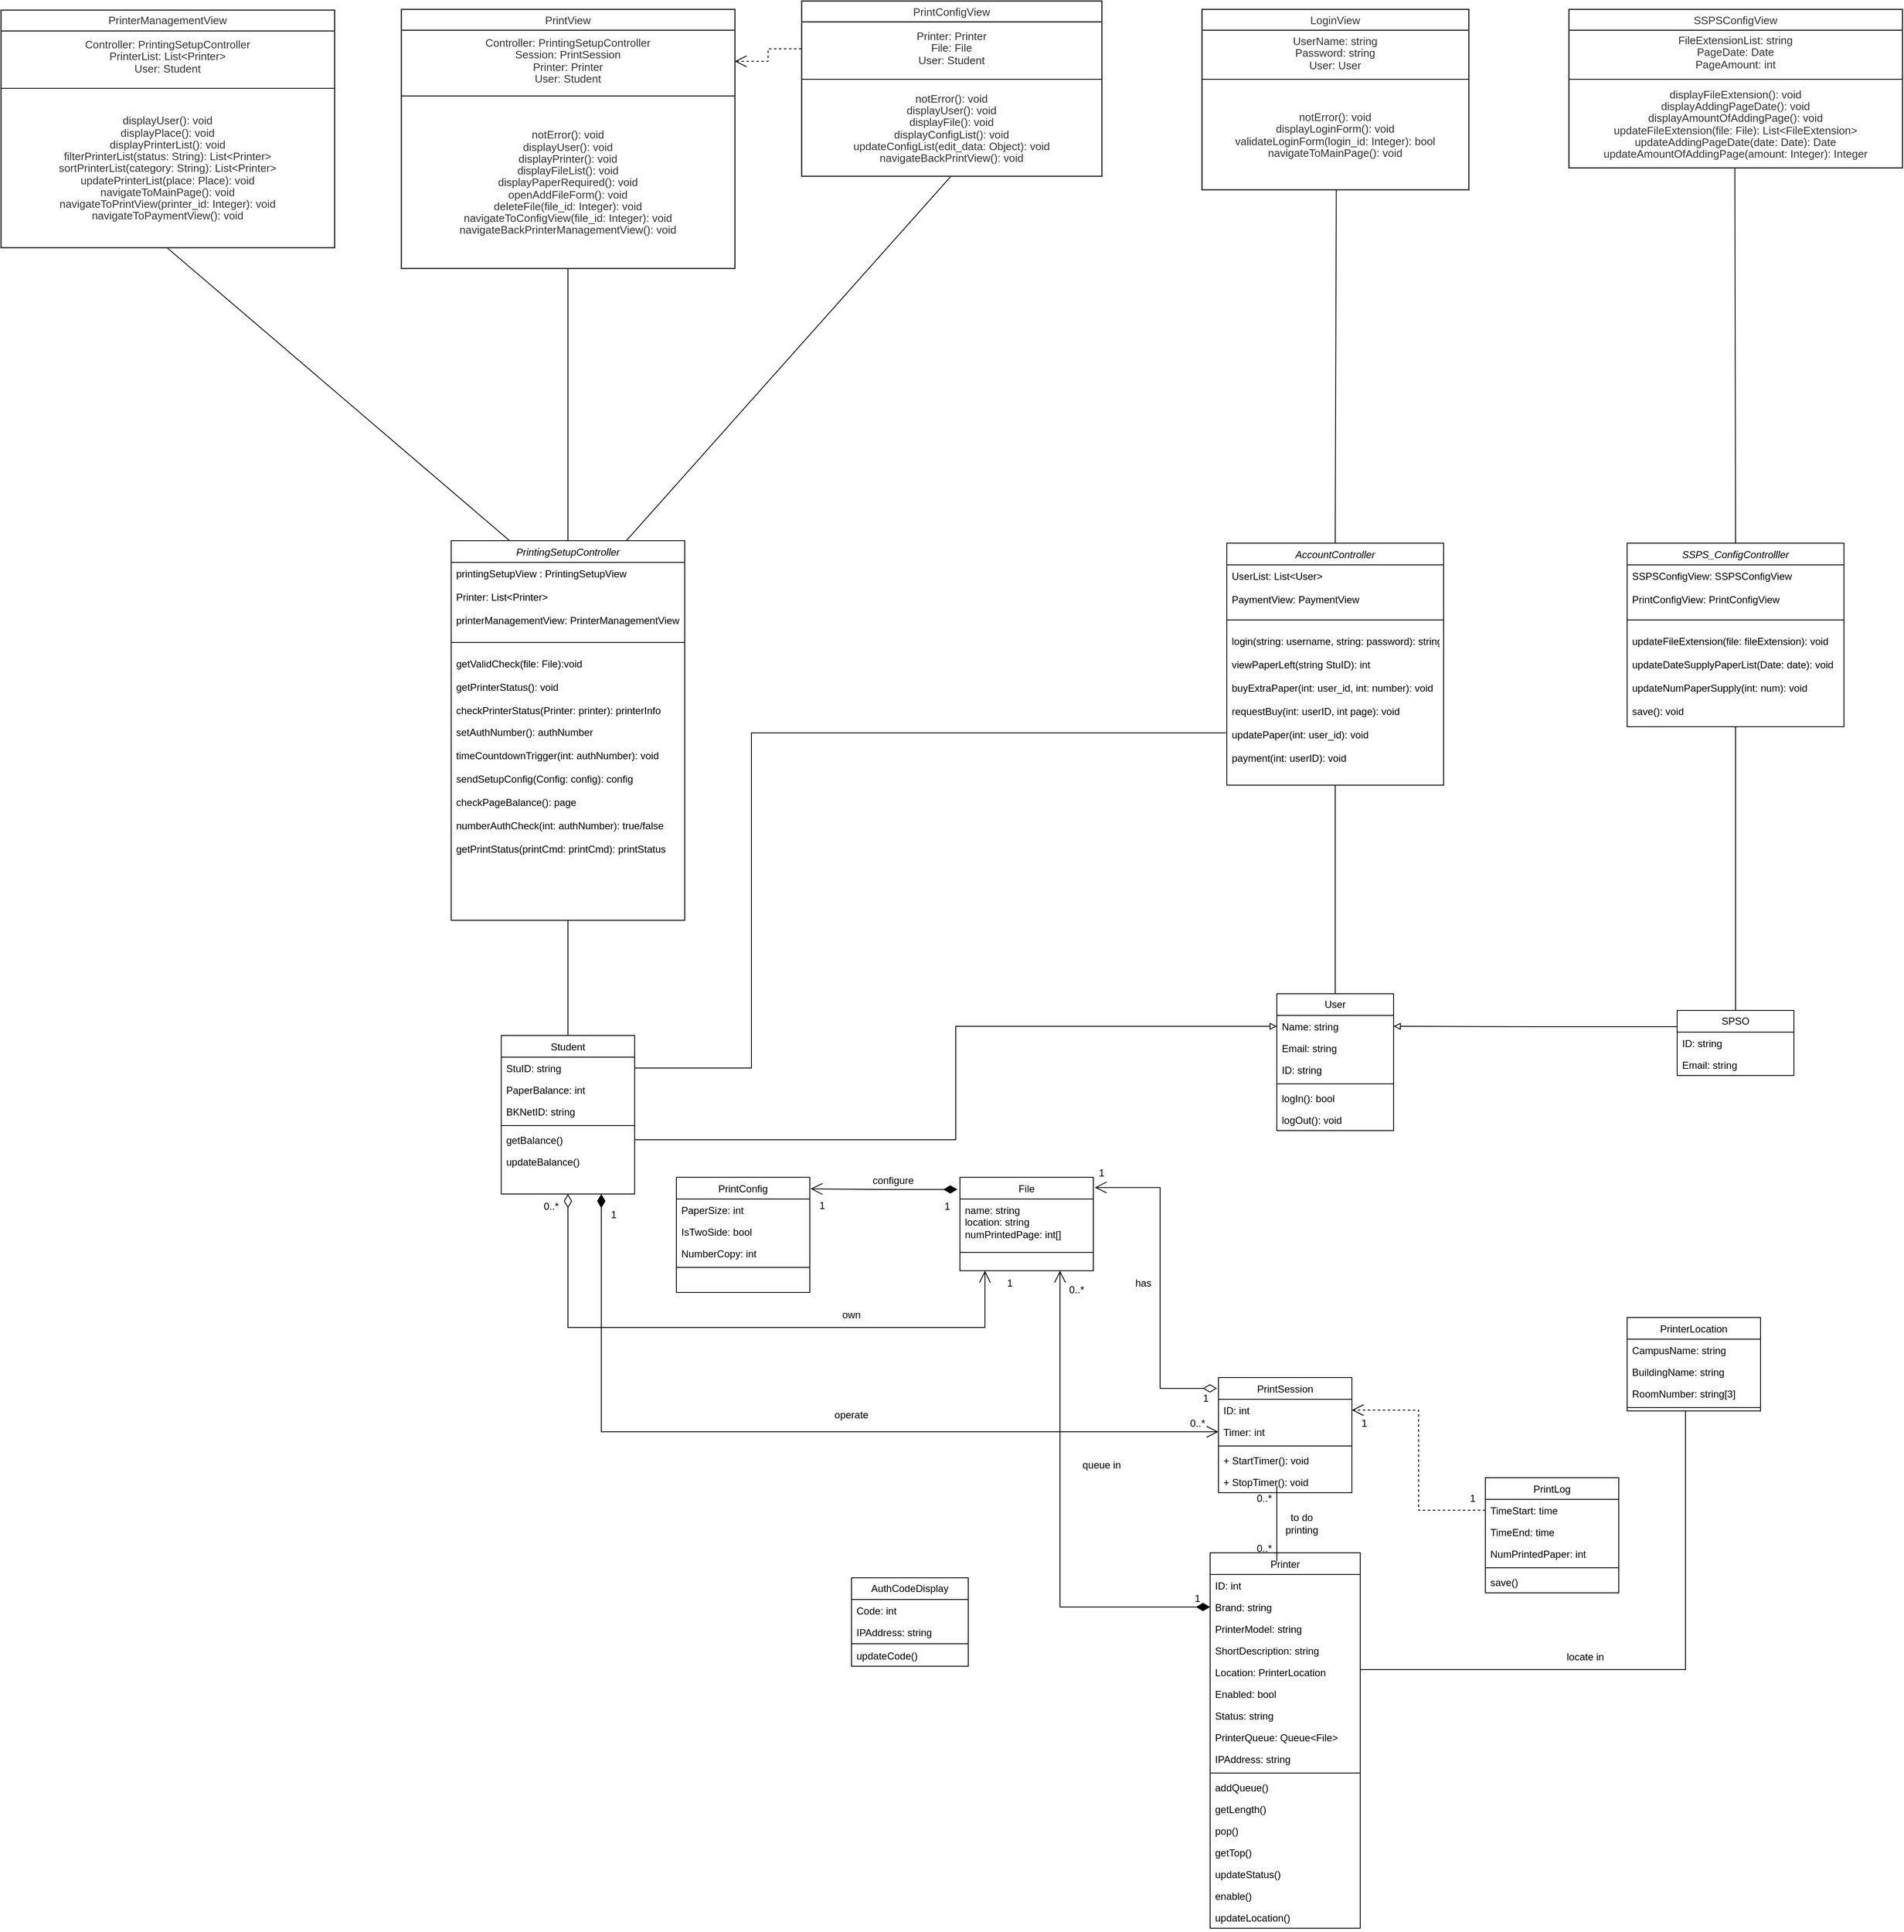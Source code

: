 <mxfile version="22.0.8" type="google">
  <diagram id="C5RBs43oDa-KdzZeNtuy" name="Page-1">
    <mxGraphModel grid="1" page="1" gridSize="10" guides="1" tooltips="1" connect="1" arrows="1" fold="1" pageScale="1" pageWidth="827" pageHeight="1169" math="0" shadow="0">
      <root>
        <mxCell id="WIyWlLk6GJQsqaUBKTNV-0" />
        <mxCell id="WIyWlLk6GJQsqaUBKTNV-1" parent="WIyWlLk6GJQsqaUBKTNV-0" />
        <mxCell id="zkfFHV4jXpPFQw0GAbJ--0" value="PrintingSetupController" style="swimlane;fontStyle=2;align=center;verticalAlign=top;childLayout=stackLayout;horizontal=1;startSize=26;horizontalStack=0;resizeParent=1;resizeLast=0;collapsible=1;marginBottom=0;rounded=0;shadow=0;strokeWidth=1;" vertex="1" parent="WIyWlLk6GJQsqaUBKTNV-1">
          <mxGeometry x="-620" y="357" width="280" height="455" as="geometry">
            <mxRectangle x="220" y="120" width="160" height="26" as="alternateBounds" />
          </mxGeometry>
        </mxCell>
        <mxCell id="IE25Se6NBieOTRj8NZFg-11" value="printingSetupView : PrintingSetupView&#xa;&#xa;Printer: List&lt;Printer&gt;&#xa;&#xa;printerManagementView: PrinterManagementView" style="text;align=left;verticalAlign=top;spacingLeft=4;spacingRight=4;overflow=hidden;rotatable=0;points=[[0,0.5],[1,0.5]];portConstraint=eastwest;rounded=0;shadow=0;html=0;" vertex="1" parent="zkfFHV4jXpPFQw0GAbJ--0">
          <mxGeometry y="26" width="280" height="84" as="geometry" />
        </mxCell>
        <mxCell id="zkfFHV4jXpPFQw0GAbJ--4" value="" style="line;html=1;strokeWidth=1;align=left;verticalAlign=middle;spacingTop=-1;spacingLeft=3;spacingRight=3;rotatable=0;labelPosition=right;points=[];portConstraint=eastwest;" vertex="1" parent="zkfFHV4jXpPFQw0GAbJ--0">
          <mxGeometry y="110" width="280" height="24" as="geometry" />
        </mxCell>
        <mxCell id="zkfFHV4jXpPFQw0GAbJ--1" value="getValidCheck(file: File):void&#xa;&#xa;getPrinterStatus(): void" style="text;align=left;verticalAlign=top;spacingLeft=4;spacingRight=4;overflow=hidden;rotatable=0;points=[[0,0.5],[1,0.5]];portConstraint=eastwest;fontStyle=0" vertex="1" parent="zkfFHV4jXpPFQw0GAbJ--0">
          <mxGeometry y="134" width="280" height="56" as="geometry" />
        </mxCell>
        <mxCell id="zkfFHV4jXpPFQw0GAbJ--3" value="checkPrinterStatus(Printer: printer): printerInfo&#xa;&#xa;" style="text;align=left;verticalAlign=top;spacingLeft=4;spacingRight=4;overflow=hidden;rotatable=0;points=[[0,0.5],[1,0.5]];portConstraint=eastwest;rounded=0;shadow=0;html=0;" vertex="1" parent="zkfFHV4jXpPFQw0GAbJ--0">
          <mxGeometry y="190" width="280" height="26" as="geometry" />
        </mxCell>
        <mxCell id="zkfFHV4jXpPFQw0GAbJ--2" value="setAuthNumber(): authNumber&#xa;&#xa;timeCountdownTrigger(int: authNumber): void&#xa;&#xa;sendSetupConfig(Config: config): config &#xa;&#xa;checkPageBalance(): page&#xa;&#xa;numberAuthCheck(int: authNumber): true/false&#xa;&#xa;getPrintStatus(printCmd: printCmd): printStatus" style="text;align=left;verticalAlign=top;spacingLeft=4;spacingRight=4;overflow=hidden;rotatable=0;points=[[0,0.5],[1,0.5]];portConstraint=eastwest;rounded=0;shadow=0;html=0;fontStyle=0" vertex="1" parent="zkfFHV4jXpPFQw0GAbJ--0">
          <mxGeometry y="216" width="280" height="184" as="geometry" />
        </mxCell>
        <mxCell id="IE25Se6NBieOTRj8NZFg-17" value="SSPS_ConfigControlller" style="swimlane;fontStyle=2;align=center;verticalAlign=top;childLayout=stackLayout;horizontal=1;startSize=26;horizontalStack=0;resizeParent=1;resizeLast=0;collapsible=1;marginBottom=0;rounded=0;shadow=0;strokeWidth=1;" vertex="1" parent="WIyWlLk6GJQsqaUBKTNV-1">
          <mxGeometry x="790" y="360" width="260" height="220" as="geometry">
            <mxRectangle x="220" y="120" width="160" height="26" as="alternateBounds" />
          </mxGeometry>
        </mxCell>
        <mxCell id="IE25Se6NBieOTRj8NZFg-18" value="SSPSConfigView: SSPSConfigView&#xa;&#xa;PrintConfigView: PrintConfigView" style="text;align=left;verticalAlign=top;spacingLeft=4;spacingRight=4;overflow=hidden;rotatable=0;points=[[0,0.5],[1,0.5]];portConstraint=eastwest;rounded=0;shadow=0;html=0;" vertex="1" parent="IE25Se6NBieOTRj8NZFg-17">
          <mxGeometry y="26" width="260" height="54" as="geometry" />
        </mxCell>
        <mxCell id="IE25Se6NBieOTRj8NZFg-19" value="" style="line;html=1;strokeWidth=1;align=left;verticalAlign=middle;spacingTop=-1;spacingLeft=3;spacingRight=3;rotatable=0;labelPosition=right;points=[];portConstraint=eastwest;" vertex="1" parent="IE25Se6NBieOTRj8NZFg-17">
          <mxGeometry y="80" width="260" height="24" as="geometry" />
        </mxCell>
        <mxCell id="IE25Se6NBieOTRj8NZFg-21" value="updateFileExtension(file: fileExtension): void&#xa;&#xa;updateDateSupplyPaperList(Date: date): void&#xa;&#xa;updateNumPaperSupply(int: num): void&#xa;&#xa;save(): void" style="text;align=left;verticalAlign=top;spacingLeft=4;spacingRight=4;overflow=hidden;rotatable=0;points=[[0,0.5],[1,0.5]];portConstraint=eastwest;" vertex="1" parent="IE25Se6NBieOTRj8NZFg-17">
          <mxGeometry y="104" width="260" height="116" as="geometry" />
        </mxCell>
        <mxCell id="IE25Se6NBieOTRj8NZFg-31" value="" style="endArrow=none;html=1;rounded=0;exitX=0.75;exitY=0;exitDx=0;exitDy=0;entryX=0.5;entryY=0.995;entryDx=0;entryDy=0;entryPerimeter=0;" edge="1" parent="WIyWlLk6GJQsqaUBKTNV-1" source="zkfFHV4jXpPFQw0GAbJ--0" target="TPuZN-kGbQpKgio8-kz6-13">
          <mxGeometry width="50" height="50" relative="1" as="geometry">
            <mxPoint x="400" y="180" as="sourcePoint" />
            <mxPoint x="180" y="400" as="targetPoint" />
          </mxGeometry>
        </mxCell>
        <mxCell id="IE25Se6NBieOTRj8NZFg-40" value="" style="endArrow=none;html=1;rounded=0;exitX=0.498;exitY=0.997;exitDx=0;exitDy=0;exitPerimeter=0;entryX=0.5;entryY=0;entryDx=0;entryDy=0;" edge="1" parent="WIyWlLk6GJQsqaUBKTNV-1" source="TPuZN-kGbQpKgio8-kz6-21" target="IE25Se6NBieOTRj8NZFg-17">
          <mxGeometry width="50" height="50" relative="1" as="geometry">
            <mxPoint x="470" y="130" as="sourcePoint" />
            <mxPoint x="520" y="580" as="targetPoint" />
          </mxGeometry>
        </mxCell>
        <mxCell id="-W7lCvxxYE2-snHcH95j-0" value="AccountController&#xa;" style="swimlane;fontStyle=2;align=center;verticalAlign=top;childLayout=stackLayout;horizontal=1;startSize=26;horizontalStack=0;resizeParent=1;resizeLast=0;collapsible=1;marginBottom=0;rounded=0;shadow=0;strokeWidth=1;" vertex="1" parent="WIyWlLk6GJQsqaUBKTNV-1">
          <mxGeometry x="310" y="360" width="260" height="290" as="geometry">
            <mxRectangle x="220" y="120" width="160" height="26" as="alternateBounds" />
          </mxGeometry>
        </mxCell>
        <mxCell id="-W7lCvxxYE2-snHcH95j-1" value="UserList: List&lt;User&gt;&#xa;&#xa;PaymentView: PaymentView" style="text;align=left;verticalAlign=top;spacingLeft=4;spacingRight=4;overflow=hidden;rotatable=0;points=[[0,0.5],[1,0.5]];portConstraint=eastwest;rounded=0;shadow=0;html=0;" vertex="1" parent="-W7lCvxxYE2-snHcH95j-0">
          <mxGeometry y="26" width="260" height="54" as="geometry" />
        </mxCell>
        <mxCell id="-W7lCvxxYE2-snHcH95j-2" value="" style="line;html=1;strokeWidth=1;align=left;verticalAlign=middle;spacingTop=-1;spacingLeft=3;spacingRight=3;rotatable=0;labelPosition=right;points=[];portConstraint=eastwest;" vertex="1" parent="-W7lCvxxYE2-snHcH95j-0">
          <mxGeometry y="80" width="260" height="24" as="geometry" />
        </mxCell>
        <mxCell id="-W7lCvxxYE2-snHcH95j-3" value="login(string: username, string: password): string&#xa;&#xa;viewPaperLeft(string StuID): int&#xa;&#xa;buyExtraPaper(int: user_id, int: number): void&#xa;&#xa;requestBuy(int: userID, int page): void&#xa;&#xa;updatePaper(int: user_id): void&#xa;&#xa;payment(int: userID): void&#xa;" style="text;align=left;verticalAlign=top;spacingLeft=4;spacingRight=4;overflow=hidden;rotatable=0;points=[[0,0.5],[1,0.5]];portConstraint=eastwest;" vertex="1" parent="-W7lCvxxYE2-snHcH95j-0">
          <mxGeometry y="104" width="260" height="176" as="geometry" />
        </mxCell>
        <mxCell id="-W7lCvxxYE2-snHcH95j-10" value="" style="endArrow=none;html=1;rounded=0;exitX=0.5;exitY=0;exitDx=0;exitDy=0;" edge="1" parent="WIyWlLk6GJQsqaUBKTNV-1" source="zkfFHV4jXpPFQw0GAbJ--0">
          <mxGeometry width="50" height="50" relative="1" as="geometry">
            <mxPoint x="-130" y="580" as="sourcePoint" />
            <mxPoint x="-480" y="20" as="targetPoint" />
          </mxGeometry>
        </mxCell>
        <mxCell id="-W7lCvxxYE2-snHcH95j-14" value="" style="endArrow=none;html=1;rounded=0;exitX=0.25;exitY=0;exitDx=0;exitDy=0;entryX=0.497;entryY=0.999;entryDx=0;entryDy=0;entryPerimeter=0;" edge="1" parent="WIyWlLk6GJQsqaUBKTNV-1" source="zkfFHV4jXpPFQw0GAbJ--0" target="TPuZN-kGbQpKgio8-kz6-3">
          <mxGeometry width="50" height="50" relative="1" as="geometry">
            <mxPoint x="50" y="610" as="sourcePoint" />
            <mxPoint x="-350" y="430" as="targetPoint" />
          </mxGeometry>
        </mxCell>
        <mxCell id="TPuZN-kGbQpKgio8-kz6-0" value="PrinterManagementView" style="html=1;overflow=block;blockSpacing=1;swimlane;childLayout=stackLayout;horizontal=1;horizontalStack=0;resizeParent=1;resizeParentMax=0;resizeLast=0;collapsible=0;fontStyle=0;marginBottom=0;swimlaneFillColor=#ffffff;startSize=25;whiteSpace=wrap;fontSize=13;fontColor=#333333;align=center;spacing=0;strokeColor=#333333;strokeOpacity=100;fillOpacity=100;fillColor=#ffffff;strokeWidth=1.5;" vertex="1" parent="WIyWlLk6GJQsqaUBKTNV-1">
          <mxGeometry x="-1160" y="-279.12" width="400" height="284.75" as="geometry" />
        </mxCell>
        <mxCell id="TPuZN-kGbQpKgio8-kz6-1" value="&lt;div style=&quot;display: flex; justify-content: center; text-align: center; align-items: baseline; font-size: 0; line-height: 1.25;margin-top: -2px;&quot;&gt;&lt;span&gt;&lt;span style=&quot;font-size:13px;color:#333333;&quot;&gt;Controller: PrintingSetupController&lt;/span&gt;&lt;/span&gt;&lt;/div&gt;&lt;div style=&quot;display: flex; justify-content: center; text-align: center; align-items: baseline; font-size: 0; line-height: 1.25;margin-top: -2px;&quot;&gt;&lt;span&gt;&lt;span style=&quot;font-size:13px;color:#333333;&quot;&gt;PrinterList: List&amp;lt;Printer&amp;gt;&lt;br&gt;&lt;/span&gt;&lt;/span&gt;&lt;/div&gt;&lt;div style=&quot;display: flex; justify-content: center; text-align: center; align-items: baseline; font-size: 0; line-height: 1.25;margin-top: -2px;&quot;&gt;&lt;span&gt;&lt;span style=&quot;font-size:13px;color:#333333;&quot;&gt;User: Student&lt;/span&gt;&lt;/span&gt;&lt;/div&gt;" style="part=1;html=1;resizeHeight=0;strokeColor=none;fillColor=none;verticalAlign=middle;spacingLeft=4;spacingRight=4;overflow=hidden;rotatable=0;points=[[0,0.5],[1,0.5]];portConstraint=eastwest;swimlaneFillColor=#ffffff;strokeOpacity=100;fillOpacity=100;whiteSpace=wrap;fontSize=13;fontColor=#333333;align=center;" vertex="1" parent="TPuZN-kGbQpKgio8-kz6-0">
          <mxGeometry y="25" width="400" height="65" as="geometry" />
        </mxCell>
        <mxCell id="TPuZN-kGbQpKgio8-kz6-2" value="" style="line;strokeWidth=1;fillColor=none;align=left;verticalAlign=middle;spacingTop=-1;spacingLeft=3;spacingRight=3;rotatable=0;labelPosition=right;points=[];portConstraint=eastwest;" vertex="1" parent="TPuZN-kGbQpKgio8-kz6-0">
          <mxGeometry y="90" width="400" height="8" as="geometry" />
        </mxCell>
        <mxCell id="TPuZN-kGbQpKgio8-kz6-3" value="&lt;div style=&quot;display: flex; justify-content: center; text-align: center; align-items: baseline; font-size: 0; line-height: 1.25;margin-top: -2px;&quot;&gt;&lt;span&gt;&lt;span style=&quot;font-size:13px;color:#333333;&quot;&gt;displayUser(): void&#xa;&lt;/span&gt;&lt;/span&gt;&lt;/div&gt;&lt;div style=&quot;display: flex; justify-content: center; text-align: center; align-items: baseline; font-size: 0; line-height: 1.25;margin-top: -2px;&quot;&gt;&lt;span&gt;&lt;span style=&quot;font-size:13px;color:#333333;&quot;&gt;displayPlace(): void&#xa;&lt;/span&gt;&lt;/span&gt;&lt;/div&gt;&lt;div style=&quot;display: flex; justify-content: center; text-align: center; align-items: baseline; font-size: 0; line-height: 1.25;margin-top: -2px;&quot;&gt;&lt;span&gt;&lt;span style=&quot;font-size:13px;color:#333333;&quot;&gt;displayPrinterList(): void&#xa;&lt;/span&gt;&lt;/span&gt;&lt;/div&gt;&lt;div style=&quot;display: flex; justify-content: center; text-align: center; align-items: baseline; font-size: 0; line-height: 1.25;margin-top: -2px;&quot;&gt;&lt;span&gt;&lt;span style=&quot;font-size:13px;color:#333333;&quot;&gt;filterPrinterList(status: String): List&amp;lt;Printer&amp;gt;&#xa;&lt;/span&gt;&lt;/span&gt;&lt;/div&gt;&lt;div style=&quot;display: flex; justify-content: center; text-align: center; align-items: baseline; font-size: 0; line-height: 1.25;margin-top: -2px;&quot;&gt;&lt;span&gt;&lt;span style=&quot;font-size:13px;color:#333333;&quot;&gt;sortPrinterList(category: String): List&amp;lt;Printer&amp;gt;&#xa;&lt;/span&gt;&lt;/span&gt;&lt;/div&gt;&lt;div style=&quot;display: flex; justify-content: center; text-align: center; align-items: baseline; font-size: 0; line-height: 1.25;margin-top: -2px;&quot;&gt;&lt;span&gt;&lt;span style=&quot;font-size:13px;color:#333333;&quot;&gt;updatePrinterList(place: Place): void&#xa;&lt;/span&gt;&lt;/span&gt;&lt;/div&gt;&lt;div style=&quot;display: flex; justify-content: center; text-align: center; align-items: baseline; font-size: 0; line-height: 1.25;margin-top: -2px;&quot;&gt;&lt;span&gt;&lt;span style=&quot;font-size:13px;color:#333333;&quot;&gt;navigateToMainPage(): void&#xa;&lt;/span&gt;&lt;/span&gt;&lt;/div&gt;&lt;div style=&quot;display: flex; justify-content: center; text-align: center; align-items: baseline; font-size: 0; line-height: 1.25;margin-top: -2px;&quot;&gt;&lt;span&gt;&lt;span style=&quot;font-size:13px;color:#333333;&quot;&gt;navigateToPrintView(printer_id: Integer): void&#xa;&lt;/span&gt;&lt;/span&gt;&lt;/div&gt;&lt;div style=&quot;display: flex; justify-content: center; text-align: center; align-items: baseline; font-size: 0; line-height: 1.25;margin-top: -2px;&quot;&gt;&lt;span&gt;&lt;span style=&quot;font-size:13px;color:#333333;&quot;&gt;navigateToPaymentView(): void&lt;/span&gt;&lt;/span&gt;&lt;/div&gt;" style="part=1;resizeHeight=0;strokeColor=none;fillColor=none;align=left;verticalAlign=middle;spacingLeft=4;spacingRight=4;rotatable=0;points=[[0,0.5],[1,0.5]];portConstraint=eastwest;swimlaneFillColor=#ffffff;strokeOpacity=100;fillOpacity=100;whiteSpace=wrap;overflow=block;blockSpacing=1;html=1;fontSize=13;" vertex="1" parent="TPuZN-kGbQpKgio8-kz6-0">
          <mxGeometry y="98" width="400" height="186.75" as="geometry" />
        </mxCell>
        <mxCell id="TPuZN-kGbQpKgio8-kz6-6" value="PrintView" style="html=1;overflow=block;blockSpacing=1;swimlane;childLayout=stackLayout;horizontal=1;horizontalStack=0;resizeParent=1;resizeParentMax=0;resizeLast=0;collapsible=0;fontStyle=0;marginBottom=0;swimlaneFillColor=#ffffff;startSize=25;whiteSpace=wrap;fontSize=13;fontColor=#333333;align=center;spacing=0;strokeColor=#333333;strokeOpacity=100;fillOpacity=100;fillColor=#ffffff;strokeWidth=1.5;" vertex="1" parent="WIyWlLk6GJQsqaUBKTNV-1">
          <mxGeometry x="-680" y="-280" width="400" height="310.5" as="geometry" />
        </mxCell>
        <mxCell id="TPuZN-kGbQpKgio8-kz6-7" value="&lt;div style=&quot;display: flex; justify-content: center; text-align: center; align-items: baseline; font-size: 0; line-height: 1.25;margin-top: -2px;&quot;&gt;&lt;span&gt;&lt;span style=&quot;font-size:13px;color:#333333;&quot;&gt;Controller: PrintingSetupController&lt;br&gt;&lt;/span&gt;&lt;/span&gt;&lt;/div&gt;&lt;div style=&quot;display: flex; justify-content: center; text-align: center; align-items: baseline; font-size: 0; line-height: 1.25;margin-top: -2px;&quot;&gt;&lt;span&gt;&lt;span style=&quot;font-size:13px;color:#333333;&quot;&gt;Session: PrintSession&lt;br&gt;&lt;/span&gt;&lt;/span&gt;&lt;/div&gt;&lt;div style=&quot;display: flex; justify-content: center; text-align: center; align-items: baseline; font-size: 0; line-height: 1.25;margin-top: -2px;&quot;&gt;&lt;span&gt;&lt;span style=&quot;font-size:13px;color:#333333;&quot;&gt;Printer: Printer&lt;br&gt;&lt;/span&gt;&lt;/span&gt;&lt;/div&gt;&lt;div style=&quot;display: flex; justify-content: center; text-align: center; align-items: baseline; font-size: 0; line-height: 1.25;margin-top: -2px;&quot;&gt;&lt;span&gt;&lt;span style=&quot;font-size:13px;color:#333333;&quot;&gt;User: Student&lt;/span&gt;&lt;/span&gt;&lt;span&gt;&lt;span style=&quot;font-size:13px;color:#333333;&quot;&gt;&lt;br&gt;&lt;/span&gt;&lt;/span&gt;&lt;span&gt;&lt;span style=&quot;font-size:13px;color:#333333;&quot;&gt;&lt;br&gt;&lt;/span&gt;&lt;/span&gt;&lt;span&gt;&lt;span style=&quot;font-size:13px;color:#333333;&quot;&gt;&lt;br&gt;&lt;/span&gt;&lt;/span&gt;&lt;span&gt;&lt;span style=&quot;font-size:13px;color:#333333;&quot;&gt;&lt;br&gt;&lt;/span&gt;&lt;/span&gt;&lt;span&gt;&lt;span style=&quot;font-size:13px;color:#333333;&quot;&gt;&lt;br&gt;&lt;/span&gt;&lt;/span&gt;&lt;span&gt;&lt;span style=&quot;font-size:13px;color:#333333;&quot;&gt;&lt;br&gt;&lt;/span&gt;&lt;/span&gt;&lt;span&gt;&lt;span style=&quot;font-size:13px;color:#333333;&quot;&gt;&lt;br&gt;&lt;/span&gt;&lt;/span&gt;&lt;span&gt;&lt;span style=&quot;font-size:13px;color:#333333;&quot;&gt;&lt;br&gt;&lt;/span&gt;&lt;/span&gt;&lt;span&gt;&lt;span style=&quot;font-size:13px;color:#333333;&quot;&gt;&lt;br&gt;&lt;/span&gt;&lt;/span&gt;&lt;span&gt;&lt;br&gt;&lt;/span&gt;&lt;span&gt;&lt;span style=&quot;font-size:13px;color:#333333;&quot;&gt;&lt;br&gt;&lt;/span&gt;&lt;/span&gt;&lt;span&gt;&lt;br&gt;&lt;/span&gt;&lt;span&gt;&lt;span style=&quot;font-size:13px;color:#333333;&quot;&gt;&lt;br&gt;&lt;/span&gt;&lt;/span&gt;&lt;span&gt;&lt;span style=&quot;font-size:13px;color:#333333;&quot;&gt;&lt;br&gt;&lt;/span&gt;&lt;/span&gt;&lt;span&gt;&lt;span style=&quot;font-size:13px;color:#333333;&quot;&gt;&lt;br&gt;&lt;/span&gt;&lt;/span&gt;&lt;span&gt;&lt;span style=&quot;font-size:13px;color:#333333;&quot;&gt;&lt;br&gt;&lt;/span&gt;&lt;/span&gt;&lt;span&gt;&lt;span style=&quot;font-size:13px;color:#333333;&quot;&gt;&lt;br&gt;&lt;/span&gt;&lt;/span&gt;&lt;span&gt;&lt;span style=&quot;font-size:13px;color:#333333;&quot;&gt;&lt;br&gt;&lt;/span&gt;&lt;/span&gt;&lt;span&gt;&lt;br&gt;&lt;/span&gt;&lt;span&gt;&lt;br&gt;&lt;/span&gt;&lt;span&gt;&lt;br&gt;&lt;/span&gt;&lt;span&gt;&lt;br&gt;&lt;/span&gt;&lt;/div&gt;" style="part=1;html=1;resizeHeight=0;strokeColor=none;fillColor=none;verticalAlign=middle;spacingLeft=4;spacingRight=4;overflow=hidden;rotatable=0;points=[[0,0.5],[1,0.5]];portConstraint=eastwest;swimlaneFillColor=#ffffff;strokeOpacity=100;fillOpacity=100;whiteSpace=wrap;fontSize=13;fontColor=#333333;align=center;" vertex="1" parent="TPuZN-kGbQpKgio8-kz6-6">
          <mxGeometry y="25" width="400" height="75" as="geometry" />
        </mxCell>
        <mxCell id="TPuZN-kGbQpKgio8-kz6-8" value="" style="line;strokeWidth=1;fillColor=none;align=left;verticalAlign=middle;spacingTop=-1;spacingLeft=3;spacingRight=3;rotatable=0;labelPosition=right;points=[];portConstraint=eastwest;" vertex="1" parent="TPuZN-kGbQpKgio8-kz6-6">
          <mxGeometry y="100" width="400" height="8" as="geometry" />
        </mxCell>
        <mxCell id="TPuZN-kGbQpKgio8-kz6-9" value="&lt;div style=&quot;display: flex; justify-content: center; text-align: center; align-items: baseline; font-size: 0; line-height: 1.25;margin-top: -2px;&quot;&gt;&lt;span&gt;&lt;span style=&quot;font-size:13px;color:#333333;&quot;&gt;notError(): void&lt;br&gt;&lt;/span&gt;&lt;/span&gt;&lt;/div&gt;&lt;div style=&quot;display: flex; justify-content: center; text-align: center; align-items: baseline; font-size: 0; line-height: 1.25;margin-top: -2px;&quot;&gt;&lt;span&gt;&lt;span style=&quot;font-size:13px;color:#333333;&quot;&gt;displayUser(): void&lt;br&gt;&lt;/span&gt;&lt;/span&gt;&lt;/div&gt;&lt;div style=&quot;display: flex; justify-content: center; text-align: center; align-items: baseline; font-size: 0; line-height: 1.25;margin-top: -2px;&quot;&gt;&lt;span&gt;&lt;span style=&quot;font-size:13px;color:#333333;&quot;&gt;displayPrinter(): void&lt;br&gt;&lt;/span&gt;&lt;/span&gt;&lt;/div&gt;&lt;div style=&quot;display: flex; justify-content: center; text-align: center; align-items: baseline; font-size: 0; line-height: 1.25;margin-top: -2px;&quot;&gt;&lt;span&gt;&lt;span style=&quot;font-size:13px;color:#333333;&quot;&gt;displayFileList(): void&lt;/span&gt;&lt;/span&gt;&lt;/div&gt;&lt;div style=&quot;display: flex; justify-content: center; text-align: center; align-items: baseline; font-size: 0; line-height: 1.25;margin-top: -2px;&quot;&gt;&lt;span&gt;&lt;span style=&quot;font-size:13px;color:#333333;&quot;&gt;displayPaperRequir&lt;/span&gt;&lt;/span&gt;&lt;span&gt;&lt;span style=&quot;font-size:13px;color:#333333;&quot;&gt;&lt;br&gt;&lt;/span&gt;&lt;/span&gt;&lt;span&gt;&lt;span style=&quot;font-size:13px;color:#333333;&quot;&gt;&lt;br&gt;&lt;/span&gt;&lt;/span&gt;&lt;span&gt;&lt;span style=&quot;font-size:13px;color:#333333;&quot;&gt;&lt;br&gt;&lt;/span&gt;&lt;/span&gt;&lt;span&gt;&lt;span style=&quot;font-size:13px;color:#333333;&quot;&gt;&lt;br&gt;&lt;/span&gt;&lt;/span&gt;&lt;span&gt;&lt;span style=&quot;font-size:13px;color:#333333;&quot;&gt;ed(): void&lt;/span&gt;&lt;/span&gt;&lt;/div&gt;&lt;div style=&quot;display: flex; justify-content: center; text-align: center; align-items: baseline; font-size: 0; line-height: 1.25;margin-top: -2px;&quot;&gt;&lt;span&gt;&lt;span style=&quot;font-size:13px;color:#333333;&quot;&gt;openAddFileForm(): void&lt;br&gt;&lt;/span&gt;&lt;/span&gt;&lt;/div&gt;&lt;div style=&quot;display: flex; justify-content: center; text-align: center; align-items: baseline; font-size: 0; line-height: 1.25;margin-top: -2px;&quot;&gt;&lt;span&gt;&lt;span style=&quot;font-size:13px;color:#333333;&quot;&gt;deleteFile(file_id: Integer): void&lt;/span&gt;&lt;/span&gt;&lt;/div&gt;&lt;div style=&quot;display: flex; justify-content: center; text-align: center; align-items: baseline; font-size: 0; line-height: 1.25;margin-top: -2px;&quot;&gt;&lt;span&gt;&lt;span style=&quot;font-size:13px;color:#333333;&quot;&gt;navigateToConfigView(file_id: Integer): void&lt;br&gt;&lt;/span&gt;&lt;/span&gt;&lt;/div&gt;&lt;div style=&quot;display: flex; justify-content: center; text-align: center; align-items: baseline; font-size: 0; line-height: 1.25;margin-top: -2px;&quot;&gt;&lt;span&gt;&lt;span style=&quot;font-size:13px;color:#333333;&quot;&gt;navigateBackPrinterManagementView(): void&lt;/span&gt;&lt;/span&gt;&lt;/div&gt;" style="part=1;resizeHeight=0;strokeColor=none;fillColor=none;align=left;verticalAlign=middle;spacingLeft=4;spacingRight=4;rotatable=0;points=[[0,0.5],[1,0.5]];portConstraint=eastwest;swimlaneFillColor=#ffffff;strokeOpacity=100;fillOpacity=100;whiteSpace=wrap;overflow=block;blockSpacing=1;html=1;fontSize=13;" vertex="1" parent="TPuZN-kGbQpKgio8-kz6-6">
          <mxGeometry y="108" width="400" height="202.5" as="geometry" />
        </mxCell>
        <mxCell id="TPuZN-kGbQpKgio8-kz6-10" value="PrintConfigView" style="html=1;overflow=block;blockSpacing=1;swimlane;childLayout=stackLayout;horizontal=1;horizontalStack=0;resizeParent=1;resizeParentMax=0;resizeLast=0;collapsible=0;fontStyle=0;marginBottom=0;swimlaneFillColor=#ffffff;startSize=25;whiteSpace=wrap;fontSize=13;fontColor=#333333;align=center;spacing=0;strokeColor=#333333;strokeOpacity=100;fillOpacity=100;fillColor=#ffffff;strokeWidth=1.5;" vertex="1" parent="WIyWlLk6GJQsqaUBKTNV-1">
          <mxGeometry x="-200" y="-290" width="360" height="210" as="geometry" />
        </mxCell>
        <mxCell id="TPuZN-kGbQpKgio8-kz6-11" value="&lt;div style=&quot;display: flex; justify-content: center; text-align: center; align-items: baseline; font-size: 0; line-height: 1.25;margin-top: -2px;&quot;&gt;&lt;span&gt;&lt;span style=&quot;font-size:13px;color:#333333;&quot;&gt;&lt;br&gt;&lt;/span&gt;&lt;/span&gt;&lt;span&gt;&lt;span style=&quot;font-size:13px;color:#333333;&quot;&gt;Printer: Printer&lt;/span&gt;&lt;/span&gt;&lt;/div&gt;&lt;div style=&quot;display: flex; justify-content: center; text-align: center; align-items: baseline; font-size: 0; line-height: 1.25;margin-top: -2px;&quot;&gt;&lt;span&gt;&lt;span style=&quot;font-size:13px;color:#333333;&quot;&gt;File: File&lt;br&gt;&lt;/span&gt;&lt;/span&gt;&lt;/div&gt;&lt;div style=&quot;display: flex; justify-content: center; text-align: center; align-items: baseline; font-size: 0; line-height: 1.25;margin-top: -2px;&quot;&gt;&lt;span&gt;&lt;span style=&quot;font-size:13px;color:#333333;&quot;&gt;User: Student&lt;/span&gt;&lt;/span&gt;&lt;/div&gt;" style="part=1;html=1;resizeHeight=0;strokeColor=none;fillColor=none;verticalAlign=middle;spacingLeft=4;spacingRight=4;overflow=hidden;rotatable=0;points=[[0,0.5],[1,0.5]];portConstraint=eastwest;swimlaneFillColor=#ffffff;strokeOpacity=100;fillOpacity=100;whiteSpace=wrap;fontSize=13;fontColor=#333333;align=center;" vertex="1" parent="TPuZN-kGbQpKgio8-kz6-10">
          <mxGeometry y="25" width="360" height="65" as="geometry" />
        </mxCell>
        <mxCell id="TPuZN-kGbQpKgio8-kz6-12" value="" style="line;strokeWidth=1;fillColor=none;align=left;verticalAlign=middle;spacingTop=-1;spacingLeft=3;spacingRight=3;rotatable=0;labelPosition=right;points=[];portConstraint=eastwest;" vertex="1" parent="TPuZN-kGbQpKgio8-kz6-10">
          <mxGeometry y="90" width="360" height="8" as="geometry" />
        </mxCell>
        <mxCell id="TPuZN-kGbQpKgio8-kz6-13" value="&lt;div style=&quot;display: flex; justify-content: center; text-align: center; align-items: baseline; font-size: 0; line-height: 1.25;margin-top: -2px;&quot;&gt;&lt;span&gt;&lt;span style=&quot;font-size:13px;color:#333333;&quot;&gt;notError(): void&#xa;&lt;/span&gt;&lt;/span&gt;&lt;/div&gt;&lt;div style=&quot;display: flex; justify-content: center; text-align: center; align-items: baseline; font-size: 0; line-height: 1.25;margin-top: -2px;&quot;&gt;&lt;span&gt;&lt;span style=&quot;font-size:13px;color:#333333;&quot;&gt;displayUser(): void&#xa;&lt;/span&gt;&lt;/span&gt;&lt;/div&gt;&lt;div style=&quot;display: flex; justify-content: center; text-align: center; align-items: baseline; font-size: 0; line-height: 1.25;margin-top: -2px;&quot;&gt;&lt;span&gt;&lt;span style=&quot;font-size:13px;color:#333333;&quot;&gt;displayFile(): void&#xa;&lt;/span&gt;&lt;/span&gt;&lt;/div&gt;&lt;div style=&quot;display: flex; justify-content: center; text-align: center; align-items: baseline; font-size: 0; line-height: 1.25;margin-top: -2px;&quot;&gt;&lt;span&gt;&lt;span style=&quot;font-size:13px;color:#333333;&quot;&gt;displayConfigList(): void&#xa;&lt;/span&gt;&lt;/span&gt;&lt;/div&gt;&lt;div style=&quot;display: flex; justify-content: center; text-align: center; align-items: baseline; font-size: 0; line-height: 1.25;margin-top: -2px;&quot;&gt;&lt;span&gt;&lt;span style=&quot;font-size:13px;color:#333333;&quot;&gt;updateConfigList(edit_data: Object): void&#xa;&lt;/span&gt;&lt;/span&gt;&lt;/div&gt;&lt;div style=&quot;display: flex; justify-content: center; text-align: center; align-items: baseline; font-size: 0; line-height: 1.25;margin-top: -2px;&quot;&gt;&lt;span&gt;&lt;span style=&quot;font-size:13px;color:#333333;&quot;&gt;navigateBackPrintView(): void&lt;/span&gt;&lt;/span&gt;&lt;/div&gt;" style="part=1;resizeHeight=0;strokeColor=none;fillColor=none;align=left;verticalAlign=middle;spacingLeft=4;spacingRight=4;rotatable=0;points=[[0,0.5],[1,0.5]];portConstraint=eastwest;swimlaneFillColor=#ffffff;strokeOpacity=100;fillOpacity=100;whiteSpace=wrap;overflow=block;blockSpacing=1;html=1;fontSize=13;" vertex="1" parent="TPuZN-kGbQpKgio8-kz6-10">
          <mxGeometry y="98" width="360" height="112" as="geometry" />
        </mxCell>
        <mxCell id="TPuZN-kGbQpKgio8-kz6-14" value="LoginView" style="html=1;overflow=block;blockSpacing=1;swimlane;childLayout=stackLayout;horizontal=1;horizontalStack=0;resizeParent=1;resizeParentMax=0;resizeLast=0;collapsible=0;fontStyle=0;marginBottom=0;swimlaneFillColor=#ffffff;startSize=25;whiteSpace=wrap;fontSize=13;fontColor=#333333;align=center;spacing=0;strokeColor=#333333;strokeOpacity=100;fillOpacity=100;fillColor=#ffffff;strokeWidth=1.5;" vertex="1" parent="WIyWlLk6GJQsqaUBKTNV-1">
          <mxGeometry x="280" y="-280" width="320" height="216.25" as="geometry" />
        </mxCell>
        <mxCell id="TPuZN-kGbQpKgio8-kz6-15" value="&lt;div style=&quot;display: flex; justify-content: center; text-align: center; align-items: baseline; font-size: 0; line-height: 1.25;margin-top: -2px;&quot;&gt;&lt;span&gt;&lt;span style=&quot;font-size:13px;color:#333333;&quot;&gt;UserName: string&lt;br&gt;&lt;/span&gt;&lt;/span&gt;&lt;/div&gt;&lt;div style=&quot;display: flex; justify-content: center; text-align: center; align-items: baseline; font-size: 0; line-height: 1.25;margin-top: -2px;&quot;&gt;&lt;span&gt;&lt;span style=&quot;font-size:13px;color:#333333;&quot;&gt;Password: string&lt;br&gt;&lt;/span&gt;&lt;/span&gt;&lt;/div&gt;&lt;div style=&quot;display: flex; justify-content: center; text-align: center; align-items: baseline; font-size: 0; line-height: 1.25;margin-top: -2px;&quot;&gt;&lt;span&gt;&lt;span style=&quot;font-size:13px;color:#333333;&quot;&gt;User: User&lt;br&gt;&lt;/span&gt;&lt;/span&gt;&lt;/div&gt;&lt;div style=&quot;display: flex; justify-content: center; text-align: center; align-items: baseline; font-size: 0; line-height: 1.25;margin-top: -2px;&quot;&gt;&lt;span&gt;&lt;br&gt;&lt;/span&gt;&lt;/div&gt;" style="part=1;html=1;resizeHeight=0;strokeColor=none;fillColor=none;verticalAlign=middle;spacingLeft=4;spacingRight=4;overflow=hidden;rotatable=0;points=[[0,0.5],[1,0.5]];portConstraint=eastwest;swimlaneFillColor=#ffffff;strokeOpacity=100;fillOpacity=100;whiteSpace=wrap;fontSize=13;fontColor=#333333;align=center;" vertex="1" parent="TPuZN-kGbQpKgio8-kz6-14">
          <mxGeometry y="25" width="320" height="55" as="geometry" />
        </mxCell>
        <mxCell id="TPuZN-kGbQpKgio8-kz6-16" value="" style="line;strokeWidth=1;fillColor=none;align=left;verticalAlign=middle;spacingTop=-1;spacingLeft=3;spacingRight=3;rotatable=0;labelPosition=right;points=[];portConstraint=eastwest;" vertex="1" parent="TPuZN-kGbQpKgio8-kz6-14">
          <mxGeometry y="80" width="320" height="8" as="geometry" />
        </mxCell>
        <mxCell id="TPuZN-kGbQpKgio8-kz6-17" value="&lt;div style=&quot;display: flex; justify-content: center; text-align: center; align-items: baseline; font-size: 0; line-height: 1.25;margin-top: -2px;&quot;&gt;&lt;span&gt;&lt;span style=&quot;font-size:13px;color:#333333;&quot;&gt;notError(): void&lt;/span&gt;&lt;/span&gt;&lt;/div&gt;&lt;div style=&quot;display: flex; justify-content: center; text-align: center; align-items: baseline; font-size: 0; line-height: 1.25;margin-top: -2px;&quot;&gt;&lt;span&gt;&lt;span style=&quot;font-size:13px;color:#333333;&quot;&gt;displayLoginForm(): void&lt;/span&gt;&lt;/span&gt;&lt;/div&gt;&lt;div style=&quot;display: flex; justify-content: center; text-align: center; align-items: baseline; font-size: 0; line-height: 1.25;margin-top: -2px;&quot;&gt;&lt;span&gt;&lt;span style=&quot;font-size:13px;color:#333333;&quot;&gt;validateLoginForm(login_id: Integer): bool&lt;br&gt;&lt;/span&gt;&lt;/span&gt;&lt;/div&gt;&lt;div style=&quot;display: flex; justify-content: center; text-align: center; align-items: baseline; font-size: 0; line-height: 1.25;margin-top: -2px;&quot;&gt;&lt;span&gt;&lt;span style=&quot;font-size:13px;color:#333333;&quot;&gt;navigateToMainPage(): void&lt;/span&gt;&lt;/span&gt;&lt;/div&gt;" style="part=1;resizeHeight=0;strokeColor=none;fillColor=none;align=left;verticalAlign=middle;spacingLeft=4;spacingRight=4;rotatable=0;points=[[0,0.5],[1,0.5]];portConstraint=eastwest;swimlaneFillColor=#ffffff;strokeOpacity=100;fillOpacity=100;whiteSpace=wrap;overflow=block;blockSpacing=1;html=1;fontSize=13;" vertex="1" parent="TPuZN-kGbQpKgio8-kz6-14">
          <mxGeometry y="88" width="320" height="128.25" as="geometry" />
        </mxCell>
        <mxCell id="TPuZN-kGbQpKgio8-kz6-18" value="SSPSConfigView" style="html=1;overflow=block;blockSpacing=1;swimlane;childLayout=stackLayout;horizontal=1;horizontalStack=0;resizeParent=1;resizeParentMax=0;resizeLast=0;collapsible=0;fontStyle=0;marginBottom=0;swimlaneFillColor=#ffffff;startSize=25;whiteSpace=wrap;fontSize=13;fontColor=#333333;align=center;spacing=0;strokeColor=#333333;strokeOpacity=100;fillOpacity=100;fillColor=#ffffff;strokeWidth=1.5;" vertex="1" parent="WIyWlLk6GJQsqaUBKTNV-1">
          <mxGeometry x="720" y="-280" width="400" height="190" as="geometry" />
        </mxCell>
        <mxCell id="TPuZN-kGbQpKgio8-kz6-19" value="&lt;div style=&quot;display: flex; justify-content: center; text-align: center; align-items: baseline; font-size: 0; line-height: 1.25;margin-top: -2px;&quot;&gt;&lt;span&gt;&lt;span style=&quot;font-size:13px;color:#333333;&quot;&gt;FileExtensionList: string&lt;br&gt;&lt;/span&gt;&lt;/span&gt;&lt;/div&gt;&lt;div style=&quot;display: flex; justify-content: center; text-align: center; align-items: baseline; font-size: 0; line-height: 1.25;margin-top: -2px;&quot;&gt;&lt;span&gt;&lt;span style=&quot;font-size:13px;color:#333333;&quot;&gt;PageDate: Date&lt;br&gt;&lt;/span&gt;&lt;/span&gt;&lt;/div&gt;&lt;div style=&quot;display: flex; justify-content: center; text-align: center; align-items: baseline; font-size: 0; line-height: 1.25;margin-top: -2px;&quot;&gt;&lt;span&gt;&lt;span style=&quot;font-size:13px;color:#333333;&quot;&gt;PageAmount: int&lt;/span&gt;&lt;/span&gt;&lt;/div&gt;" style="part=1;html=1;resizeHeight=0;strokeColor=none;fillColor=none;verticalAlign=middle;spacingLeft=4;spacingRight=4;overflow=hidden;rotatable=0;points=[[0,0.5],[1,0.5]];portConstraint=eastwest;swimlaneFillColor=#ffffff;strokeOpacity=100;fillOpacity=100;whiteSpace=wrap;fontSize=13;fontColor=#333333;align=center;" vertex="1" parent="TPuZN-kGbQpKgio8-kz6-18">
          <mxGeometry y="25" width="400" height="55" as="geometry" />
        </mxCell>
        <mxCell id="TPuZN-kGbQpKgio8-kz6-20" value="" style="line;strokeWidth=1;fillColor=none;align=left;verticalAlign=middle;spacingTop=-1;spacingLeft=3;spacingRight=3;rotatable=0;labelPosition=right;points=[];portConstraint=eastwest;" vertex="1" parent="TPuZN-kGbQpKgio8-kz6-18">
          <mxGeometry y="80" width="400" height="8" as="geometry" />
        </mxCell>
        <mxCell id="TPuZN-kGbQpKgio8-kz6-21" value="&lt;div style=&quot;display: flex; justify-content: center; text-align: center; align-items: baseline; font-size: 0; line-height: 1.25;margin-top: -2px;&quot;&gt;&lt;span&gt;&lt;span style=&quot;font-size:13px;color:#333333;&quot;&gt;displayFileExtension(): void&#xa;&lt;/span&gt;&lt;/span&gt;&lt;/div&gt;&lt;div style=&quot;display: flex; justify-content: center; text-align: center; align-items: baseline; font-size: 0; line-height: 1.25;margin-top: -2px;&quot;&gt;&lt;span&gt;&lt;span style=&quot;font-size:13px;color:#333333;&quot;&gt;displayAddingPageDate(): void&#xa;&lt;/span&gt;&lt;/span&gt;&lt;/div&gt;&lt;div style=&quot;display: flex; justify-content: center; text-align: center; align-items: baseline; font-size: 0; line-height: 1.25;margin-top: -2px;&quot;&gt;&lt;span&gt;&lt;span style=&quot;font-size:13px;color:#333333;&quot;&gt;displayAmountOfAddingPage(): void&#xa;&lt;/span&gt;&lt;/span&gt;&lt;/div&gt;&lt;div style=&quot;display: flex; justify-content: center; text-align: center; align-items: baseline; font-size: 0; line-height: 1.25;margin-top: -2px;&quot;&gt;&lt;span&gt;&lt;span style=&quot;font-size:13px;color:#333333;&quot;&gt;updateFileExtension(file: File): List&amp;lt;FileExtension&amp;gt;&#xa;&lt;/span&gt;&lt;/span&gt;&lt;/div&gt;&lt;div style=&quot;display: flex; justify-content: center; text-align: center; align-items: baseline; font-size: 0; line-height: 1.25;margin-top: -2px;&quot;&gt;&lt;span&gt;&lt;span style=&quot;font-size:13px;color:#333333;&quot;&gt;updateAddingPageDate(date: Date): Date&#xa;&lt;/span&gt;&lt;/span&gt;&lt;/div&gt;&lt;div style=&quot;display: flex; justify-content: center; text-align: center; align-items: baseline; font-size: 0; line-height: 1.25;margin-top: -2px;&quot;&gt;&lt;span&gt;&lt;span style=&quot;font-size:13px;color:#333333;&quot;&gt;updateAmountOfAddingPage(amount: Integer): Integer&lt;/span&gt;&lt;/span&gt;&lt;/div&gt;" style="part=1;resizeHeight=0;strokeColor=none;fillColor=none;align=left;verticalAlign=middle;spacingLeft=4;spacingRight=4;rotatable=0;points=[[0,0.5],[1,0.5]];portConstraint=eastwest;swimlaneFillColor=#ffffff;strokeOpacity=100;fillOpacity=100;whiteSpace=wrap;overflow=block;blockSpacing=1;html=1;fontSize=13;" vertex="1" parent="TPuZN-kGbQpKgio8-kz6-18">
          <mxGeometry y="88" width="400" height="102" as="geometry" />
        </mxCell>
        <mxCell id="TPuZN-kGbQpKgio8-kz6-22" value="" style="endArrow=none;html=1;rounded=0;exitX=0.5;exitY=0;exitDx=0;exitDy=0;entryX=0.504;entryY=1;entryDx=0;entryDy=0;entryPerimeter=0;" edge="1" parent="WIyWlLk6GJQsqaUBKTNV-1" source="-W7lCvxxYE2-snHcH95j-0" target="TPuZN-kGbQpKgio8-kz6-17">
          <mxGeometry width="50" height="50" relative="1" as="geometry">
            <mxPoint x="550" y="210" as="sourcePoint" />
            <mxPoint x="600" y="160" as="targetPoint" />
          </mxGeometry>
        </mxCell>
        <mxCell id="TPuZN-kGbQpKgio8-kz6-222" value="Student" style="swimlane;fontStyle=0;align=center;verticalAlign=top;childLayout=stackLayout;horizontal=1;startSize=26;horizontalStack=0;resizeParent=1;resizeLast=0;collapsible=1;marginBottom=0;rounded=0;shadow=0;strokeWidth=1;" vertex="1" parent="WIyWlLk6GJQsqaUBKTNV-1">
          <mxGeometry x="-560" y="950" width="160" height="190" as="geometry">
            <mxRectangle x="130" y="380" width="160" height="26" as="alternateBounds" />
          </mxGeometry>
        </mxCell>
        <mxCell id="TPuZN-kGbQpKgio8-kz6-223" value="StuID: string" style="text;align=left;verticalAlign=top;spacingLeft=4;spacingRight=4;overflow=hidden;rotatable=0;points=[[0,0.5],[1,0.5]];portConstraint=eastwest;" vertex="1" parent="TPuZN-kGbQpKgio8-kz6-222">
          <mxGeometry y="26" width="160" height="26" as="geometry" />
        </mxCell>
        <mxCell id="TPuZN-kGbQpKgio8-kz6-224" value="PaperBalance: int" style="text;align=left;verticalAlign=top;spacingLeft=4;spacingRight=4;overflow=hidden;rotatable=0;points=[[0,0.5],[1,0.5]];portConstraint=eastwest;rounded=0;shadow=0;html=0;" vertex="1" parent="TPuZN-kGbQpKgio8-kz6-222">
          <mxGeometry y="52" width="160" height="26" as="geometry" />
        </mxCell>
        <mxCell id="TPuZN-kGbQpKgio8-kz6-225" value="BKNetID: string" style="text;align=left;verticalAlign=top;spacingLeft=4;spacingRight=4;overflow=hidden;rotatable=0;points=[[0,0.5],[1,0.5]];portConstraint=eastwest;" vertex="1" parent="TPuZN-kGbQpKgio8-kz6-222">
          <mxGeometry y="78" width="160" height="26" as="geometry" />
        </mxCell>
        <mxCell id="TPuZN-kGbQpKgio8-kz6-227" value="" style="line;html=1;strokeWidth=1;align=left;verticalAlign=middle;spacingTop=-1;spacingLeft=3;spacingRight=3;rotatable=0;labelPosition=right;points=[];portConstraint=eastwest;" vertex="1" parent="TPuZN-kGbQpKgio8-kz6-222">
          <mxGeometry y="104" width="160" height="8" as="geometry" />
        </mxCell>
        <mxCell id="TPuZN-kGbQpKgio8-kz6-228" value="getBalance()" style="text;align=left;verticalAlign=top;spacingLeft=4;spacingRight=4;overflow=hidden;rotatable=0;points=[[0,0.5],[1,0.5]];portConstraint=eastwest;" vertex="1" parent="TPuZN-kGbQpKgio8-kz6-222">
          <mxGeometry y="112" width="160" height="26" as="geometry" />
        </mxCell>
        <mxCell id="TPuZN-kGbQpKgio8-kz6-294" value="updateBalance()" style="text;align=left;verticalAlign=top;spacingLeft=4;spacingRight=4;overflow=hidden;rotatable=0;points=[[0,0.5],[1,0.5]];portConstraint=eastwest;" vertex="1" parent="TPuZN-kGbQpKgio8-kz6-222">
          <mxGeometry y="138" width="160" height="26" as="geometry" />
        </mxCell>
        <mxCell id="TPuZN-kGbQpKgio8-kz6-229" value="PrinterLocation" style="swimlane;fontStyle=0;align=center;verticalAlign=top;childLayout=stackLayout;horizontal=1;startSize=26;horizontalStack=0;resizeParent=1;resizeLast=0;collapsible=1;marginBottom=0;rounded=0;shadow=0;strokeWidth=1;" vertex="1" parent="WIyWlLk6GJQsqaUBKTNV-1">
          <mxGeometry x="790" y="1288" width="160" height="112" as="geometry">
            <mxRectangle x="340" y="380" width="170" height="26" as="alternateBounds" />
          </mxGeometry>
        </mxCell>
        <mxCell id="TPuZN-kGbQpKgio8-kz6-230" value="CampusName: string" style="text;align=left;verticalAlign=top;spacingLeft=4;spacingRight=4;overflow=hidden;rotatable=0;points=[[0,0.5],[1,0.5]];portConstraint=eastwest;" vertex="1" parent="TPuZN-kGbQpKgio8-kz6-229">
          <mxGeometry y="26" width="160" height="26" as="geometry" />
        </mxCell>
        <mxCell id="TPuZN-kGbQpKgio8-kz6-231" value="BuildingName: string" style="text;align=left;verticalAlign=top;spacingLeft=4;spacingRight=4;overflow=hidden;rotatable=0;points=[[0,0.5],[1,0.5]];portConstraint=eastwest;" vertex="1" parent="TPuZN-kGbQpKgio8-kz6-229">
          <mxGeometry y="52" width="160" height="26" as="geometry" />
        </mxCell>
        <mxCell id="TPuZN-kGbQpKgio8-kz6-232" value="RoomNumber: string[3]" style="text;align=left;verticalAlign=top;spacingLeft=4;spacingRight=4;overflow=hidden;rotatable=0;points=[[0,0.5],[1,0.5]];portConstraint=eastwest;" vertex="1" parent="TPuZN-kGbQpKgio8-kz6-229">
          <mxGeometry y="78" width="160" height="26" as="geometry" />
        </mxCell>
        <mxCell id="TPuZN-kGbQpKgio8-kz6-233" value="" style="line;html=1;strokeWidth=1;align=left;verticalAlign=middle;spacingTop=-1;spacingLeft=3;spacingRight=3;rotatable=0;labelPosition=right;points=[];portConstraint=eastwest;" vertex="1" parent="TPuZN-kGbQpKgio8-kz6-229">
          <mxGeometry y="104" width="160" height="8" as="geometry" />
        </mxCell>
        <mxCell id="TPuZN-kGbQpKgio8-kz6-234" value="Printer" style="swimlane;fontStyle=0;align=center;verticalAlign=top;childLayout=stackLayout;horizontal=1;startSize=26;horizontalStack=0;resizeParent=1;resizeLast=0;collapsible=1;marginBottom=0;rounded=0;shadow=0;strokeWidth=1;" vertex="1" parent="WIyWlLk6GJQsqaUBKTNV-1">
          <mxGeometry x="290" y="1570" width="180" height="450" as="geometry">
            <mxRectangle x="230" y="140" width="160" height="26" as="alternateBounds" />
          </mxGeometry>
        </mxCell>
        <mxCell id="TPuZN-kGbQpKgio8-kz6-235" value="ID: int" style="text;align=left;verticalAlign=top;spacingLeft=4;spacingRight=4;overflow=hidden;rotatable=0;points=[[0,0.5],[1,0.5]];portConstraint=eastwest;" vertex="1" parent="TPuZN-kGbQpKgio8-kz6-234">
          <mxGeometry y="26" width="180" height="26" as="geometry" />
        </mxCell>
        <mxCell id="TPuZN-kGbQpKgio8-kz6-236" value="Brand: string" style="text;align=left;verticalAlign=top;spacingLeft=4;spacingRight=4;overflow=hidden;rotatable=0;points=[[0,0.5],[1,0.5]];portConstraint=eastwest;rounded=0;shadow=0;html=0;" vertex="1" parent="TPuZN-kGbQpKgio8-kz6-234">
          <mxGeometry y="52" width="180" height="26" as="geometry" />
        </mxCell>
        <mxCell id="TPuZN-kGbQpKgio8-kz6-237" value="PrinterModel: string" style="text;align=left;verticalAlign=top;spacingLeft=4;spacingRight=4;overflow=hidden;rotatable=0;points=[[0,0.5],[1,0.5]];portConstraint=eastwest;rounded=0;shadow=0;html=0;" vertex="1" parent="TPuZN-kGbQpKgio8-kz6-234">
          <mxGeometry y="78" width="180" height="26" as="geometry" />
        </mxCell>
        <mxCell id="TPuZN-kGbQpKgio8-kz6-238" value="ShortDescription: string" style="text;align=left;verticalAlign=top;spacingLeft=4;spacingRight=4;overflow=hidden;rotatable=0;points=[[0,0.5],[1,0.5]];portConstraint=eastwest;rounded=0;shadow=0;html=0;" vertex="1" parent="TPuZN-kGbQpKgio8-kz6-234">
          <mxGeometry y="104" width="180" height="26" as="geometry" />
        </mxCell>
        <mxCell id="TPuZN-kGbQpKgio8-kz6-239" value="Location: PrinterLocation" style="text;align=left;verticalAlign=top;spacingLeft=4;spacingRight=4;overflow=hidden;rotatable=0;points=[[0,0.5],[1,0.5]];portConstraint=eastwest;rounded=0;shadow=0;html=0;" vertex="1" parent="TPuZN-kGbQpKgio8-kz6-234">
          <mxGeometry y="130" width="180" height="26" as="geometry" />
        </mxCell>
        <mxCell id="TPuZN-kGbQpKgio8-kz6-240" value="Enabled: bool" style="text;align=left;verticalAlign=top;spacingLeft=4;spacingRight=4;overflow=hidden;rotatable=0;points=[[0,0.5],[1,0.5]];portConstraint=eastwest;rounded=0;shadow=0;html=0;" vertex="1" parent="TPuZN-kGbQpKgio8-kz6-234">
          <mxGeometry y="156" width="180" height="26" as="geometry" />
        </mxCell>
        <mxCell id="TPuZN-kGbQpKgio8-kz6-293" value="Status: string" style="text;align=left;verticalAlign=top;spacingLeft=4;spacingRight=4;overflow=hidden;rotatable=0;points=[[0,0.5],[1,0.5]];portConstraint=eastwest;rounded=0;shadow=0;html=0;" vertex="1" parent="TPuZN-kGbQpKgio8-kz6-234">
          <mxGeometry y="182" width="180" height="26" as="geometry" />
        </mxCell>
        <mxCell id="TPuZN-kGbQpKgio8-kz6-241" value="PrinterQueue: Queue&amp;lt;File&amp;gt;" style="text;strokeColor=none;fillColor=none;align=left;verticalAlign=top;spacingLeft=4;spacingRight=4;overflow=hidden;rotatable=0;points=[[0,0.5],[1,0.5]];portConstraint=eastwest;whiteSpace=wrap;html=1;" vertex="1" parent="TPuZN-kGbQpKgio8-kz6-234">
          <mxGeometry y="208" width="180" height="26" as="geometry" />
        </mxCell>
        <mxCell id="TPuZN-kGbQpKgio8-kz6-243" value="IPAddress: string" style="text;align=left;verticalAlign=top;spacingLeft=4;spacingRight=4;overflow=hidden;rotatable=0;points=[[0,0.5],[1,0.5]];portConstraint=eastwest;" vertex="1" parent="TPuZN-kGbQpKgio8-kz6-234">
          <mxGeometry y="234" width="180" height="26" as="geometry" />
        </mxCell>
        <mxCell id="TPuZN-kGbQpKgio8-kz6-244" value="" style="line;html=1;strokeWidth=1;align=left;verticalAlign=middle;spacingTop=-1;spacingLeft=3;spacingRight=3;rotatable=0;labelPosition=right;points=[];portConstraint=eastwest;" vertex="1" parent="TPuZN-kGbQpKgio8-kz6-234">
          <mxGeometry y="260" width="180" height="8" as="geometry" />
        </mxCell>
        <mxCell id="TPuZN-kGbQpKgio8-kz6-246" value="addQueue()" style="text;align=left;verticalAlign=top;spacingLeft=4;spacingRight=4;overflow=hidden;rotatable=0;points=[[0,0.5],[1,0.5]];portConstraint=eastwest;" vertex="1" parent="TPuZN-kGbQpKgio8-kz6-234">
          <mxGeometry y="268" width="180" height="26" as="geometry" />
        </mxCell>
        <mxCell id="TPuZN-kGbQpKgio8-kz6-247" value="getLength()" style="text;align=left;verticalAlign=top;spacingLeft=4;spacingRight=4;overflow=hidden;rotatable=0;points=[[0,0.5],[1,0.5]];portConstraint=eastwest;" vertex="1" parent="TPuZN-kGbQpKgio8-kz6-234">
          <mxGeometry y="294" width="180" height="26" as="geometry" />
        </mxCell>
        <mxCell id="TPuZN-kGbQpKgio8-kz6-248" value="pop()" style="text;align=left;verticalAlign=top;spacingLeft=4;spacingRight=4;overflow=hidden;rotatable=0;points=[[0,0.5],[1,0.5]];portConstraint=eastwest;" vertex="1" parent="TPuZN-kGbQpKgio8-kz6-234">
          <mxGeometry y="320" width="180" height="26" as="geometry" />
        </mxCell>
        <mxCell id="TPuZN-kGbQpKgio8-kz6-249" value="getTop()" style="text;align=left;verticalAlign=top;spacingLeft=4;spacingRight=4;overflow=hidden;rotatable=0;points=[[0,0.5],[1,0.5]];portConstraint=eastwest;" vertex="1" parent="TPuZN-kGbQpKgio8-kz6-234">
          <mxGeometry y="346" width="180" height="26" as="geometry" />
        </mxCell>
        <mxCell id="Mcu7GdjBLN99x1EQlkG9-0" value="updateStatus()" style="text;align=left;verticalAlign=top;spacingLeft=4;spacingRight=4;overflow=hidden;rotatable=0;points=[[0,0.5],[1,0.5]];portConstraint=eastwest;" vertex="1" parent="TPuZN-kGbQpKgio8-kz6-234">
          <mxGeometry y="372" width="180" height="26" as="geometry" />
        </mxCell>
        <mxCell id="Mcu7GdjBLN99x1EQlkG9-3" value="enable()" style="text;align=left;verticalAlign=top;spacingLeft=4;spacingRight=4;overflow=hidden;rotatable=0;points=[[0,0.5],[1,0.5]];portConstraint=eastwest;" vertex="1" parent="TPuZN-kGbQpKgio8-kz6-234">
          <mxGeometry y="398" width="180" height="26" as="geometry" />
        </mxCell>
        <mxCell id="Mcu7GdjBLN99x1EQlkG9-2" value="updateLocation()" style="text;align=left;verticalAlign=top;spacingLeft=4;spacingRight=4;overflow=hidden;rotatable=0;points=[[0,0.5],[1,0.5]];portConstraint=eastwest;" vertex="1" parent="TPuZN-kGbQpKgio8-kz6-234">
          <mxGeometry y="424" width="180" height="26" as="geometry" />
        </mxCell>
        <mxCell id="TPuZN-kGbQpKgio8-kz6-253" value="PrintConfig" style="swimlane;fontStyle=0;align=center;verticalAlign=top;childLayout=stackLayout;horizontal=1;startSize=26;horizontalStack=0;resizeParent=1;resizeLast=0;collapsible=1;marginBottom=0;rounded=0;shadow=0;strokeWidth=1;" vertex="1" parent="WIyWlLk6GJQsqaUBKTNV-1">
          <mxGeometry x="-350" y="1120" width="160" height="138" as="geometry">
            <mxRectangle x="340" y="380" width="170" height="26" as="alternateBounds" />
          </mxGeometry>
        </mxCell>
        <mxCell id="TPuZN-kGbQpKgio8-kz6-254" value="PaperSize: int" style="text;align=left;verticalAlign=top;spacingLeft=4;spacingRight=4;overflow=hidden;rotatable=0;points=[[0,0.5],[1,0.5]];portConstraint=eastwest;" vertex="1" parent="TPuZN-kGbQpKgio8-kz6-253">
          <mxGeometry y="26" width="160" height="26" as="geometry" />
        </mxCell>
        <mxCell id="TPuZN-kGbQpKgio8-kz6-256" value="IsTwoSide: bool" style="text;align=left;verticalAlign=top;spacingLeft=4;spacingRight=4;overflow=hidden;rotatable=0;points=[[0,0.5],[1,0.5]];portConstraint=eastwest;" vertex="1" parent="TPuZN-kGbQpKgio8-kz6-253">
          <mxGeometry y="52" width="160" height="26" as="geometry" />
        </mxCell>
        <mxCell id="TPuZN-kGbQpKgio8-kz6-257" value="NumberCopy: int" style="text;align=left;verticalAlign=top;spacingLeft=4;spacingRight=4;overflow=hidden;rotatable=0;points=[[0,0.5],[1,0.5]];portConstraint=eastwest;" vertex="1" parent="TPuZN-kGbQpKgio8-kz6-253">
          <mxGeometry y="78" width="160" height="26" as="geometry" />
        </mxCell>
        <mxCell id="TPuZN-kGbQpKgio8-kz6-258" value="" style="line;html=1;strokeWidth=1;align=left;verticalAlign=middle;spacingTop=-1;spacingLeft=3;spacingRight=3;rotatable=0;labelPosition=right;points=[];portConstraint=eastwest;" vertex="1" parent="TPuZN-kGbQpKgio8-kz6-253">
          <mxGeometry y="104" width="160" height="8" as="geometry" />
        </mxCell>
        <mxCell id="TPuZN-kGbQpKgio8-kz6-259" value="PrintSession" style="swimlane;fontStyle=0;align=center;verticalAlign=top;childLayout=stackLayout;horizontal=1;startSize=26;horizontalStack=0;resizeParent=1;resizeLast=0;collapsible=1;marginBottom=0;rounded=0;shadow=0;strokeWidth=1;" vertex="1" parent="WIyWlLk6GJQsqaUBKTNV-1">
          <mxGeometry x="300" y="1360" width="160" height="138" as="geometry">
            <mxRectangle x="340" y="380" width="170" height="26" as="alternateBounds" />
          </mxGeometry>
        </mxCell>
        <mxCell id="TPuZN-kGbQpKgio8-kz6-260" value="ID: int" style="text;align=left;verticalAlign=top;spacingLeft=4;spacingRight=4;overflow=hidden;rotatable=0;points=[[0,0.5],[1,0.5]];portConstraint=eastwest;" vertex="1" parent="TPuZN-kGbQpKgio8-kz6-259">
          <mxGeometry y="26" width="160" height="26" as="geometry" />
        </mxCell>
        <mxCell id="ALmGI42ijHHyh_J7CS5x-11" value="Timer: int" style="text;align=left;verticalAlign=top;spacingLeft=4;spacingRight=4;overflow=hidden;rotatable=0;points=[[0,0.5],[1,0.5]];portConstraint=eastwest;" vertex="1" parent="TPuZN-kGbQpKgio8-kz6-259">
          <mxGeometry y="52" width="160" height="26" as="geometry" />
        </mxCell>
        <mxCell id="TPuZN-kGbQpKgio8-kz6-261" value="" style="line;html=1;strokeWidth=1;align=left;verticalAlign=middle;spacingTop=-1;spacingLeft=3;spacingRight=3;rotatable=0;labelPosition=right;points=[];portConstraint=eastwest;" vertex="1" parent="TPuZN-kGbQpKgio8-kz6-259">
          <mxGeometry y="78" width="160" height="8" as="geometry" />
        </mxCell>
        <mxCell id="UlZxrr9z_xvNT7d_bK43-6" value="+ StartTimer(): void" style="text;align=left;verticalAlign=top;spacingLeft=4;spacingRight=4;overflow=hidden;rotatable=0;points=[[0,0.5],[1,0.5]];portConstraint=eastwest;" vertex="1" parent="TPuZN-kGbQpKgio8-kz6-259">
          <mxGeometry y="86" width="160" height="26" as="geometry" />
        </mxCell>
        <mxCell id="UlZxrr9z_xvNT7d_bK43-8" value="+ StopTimer(): void" style="text;align=left;verticalAlign=top;spacingLeft=4;spacingRight=4;overflow=hidden;rotatable=0;points=[[0,0.5],[1,0.5]];portConstraint=eastwest;" vertex="1" parent="TPuZN-kGbQpKgio8-kz6-259">
          <mxGeometry y="112" width="160" height="26" as="geometry" />
        </mxCell>
        <mxCell id="TPuZN-kGbQpKgio8-kz6-270" value="" style="endArrow=open;html=1;endSize=12;startArrow=diamondThin;startSize=14;startFill=1;edgeStyle=orthogonalEdgeStyle;align=left;verticalAlign=bottom;rounded=0;entryX=0;entryY=0.5;entryDx=0;entryDy=0;exitX=0.75;exitY=1;exitDx=0;exitDy=0;" edge="1" parent="WIyWlLk6GJQsqaUBKTNV-1" source="TPuZN-kGbQpKgio8-kz6-222" target="ALmGI42ijHHyh_J7CS5x-11">
          <mxGeometry x="-0.901" y="10" relative="1" as="geometry">
            <mxPoint x="280" y="990" as="sourcePoint" />
            <mxPoint x="480" y="1320" as="targetPoint" />
            <mxPoint as="offset" />
          </mxGeometry>
        </mxCell>
        <mxCell id="TPuZN-kGbQpKgio8-kz6-274" value="AuthCodeDisplay" style="swimlane;fontStyle=0;childLayout=stackLayout;horizontal=1;startSize=26;fillColor=none;horizontalStack=0;resizeParent=1;resizeParentMax=0;resizeLast=0;collapsible=1;marginBottom=0;whiteSpace=wrap;html=1;" vertex="1" parent="WIyWlLk6GJQsqaUBKTNV-1">
          <mxGeometry x="-140" y="1600" width="140" height="106" as="geometry" />
        </mxCell>
        <mxCell id="TPuZN-kGbQpKgio8-kz6-275" value="Code: int" style="text;strokeColor=none;fillColor=none;align=left;verticalAlign=top;spacingLeft=4;spacingRight=4;overflow=hidden;rotatable=0;points=[[0,0.5],[1,0.5]];portConstraint=eastwest;whiteSpace=wrap;html=1;" vertex="1" parent="TPuZN-kGbQpKgio8-kz6-274">
          <mxGeometry y="26" width="140" height="26" as="geometry" />
        </mxCell>
        <mxCell id="TPuZN-kGbQpKgio8-kz6-276" value="IPAddress: string" style="text;align=left;verticalAlign=top;spacingLeft=4;spacingRight=4;overflow=hidden;rotatable=0;points=[[0,0.5],[1,0.5]];portConstraint=eastwest;" vertex="1" parent="TPuZN-kGbQpKgio8-kz6-274">
          <mxGeometry y="52" width="140" height="26" as="geometry" />
        </mxCell>
        <mxCell id="TPuZN-kGbQpKgio8-kz6-290" value="" style="line;html=1;strokeWidth=1;align=left;verticalAlign=middle;spacingTop=-1;spacingLeft=3;spacingRight=3;rotatable=0;labelPosition=right;points=[];portConstraint=eastwest;" vertex="1" parent="TPuZN-kGbQpKgio8-kz6-274">
          <mxGeometry y="78" width="140" height="2" as="geometry" />
        </mxCell>
        <mxCell id="TPuZN-kGbQpKgio8-kz6-292" value="updateCode()" style="text;align=left;verticalAlign=top;spacingLeft=4;spacingRight=4;overflow=hidden;rotatable=0;points=[[0,0.5],[1,0.5]];portConstraint=eastwest;" vertex="1" parent="TPuZN-kGbQpKgio8-kz6-274">
          <mxGeometry y="80" width="140" height="26" as="geometry" />
        </mxCell>
        <mxCell id="ALmGI42ijHHyh_J7CS5x-23" style="edgeStyle=orthogonalEdgeStyle;rounded=0;orthogonalLoop=1;jettySize=auto;html=1;exitX=0;exitY=0.25;exitDx=0;exitDy=0;entryX=1;entryY=0.5;entryDx=0;entryDy=0;endArrow=block;endFill=0;" edge="1" parent="WIyWlLk6GJQsqaUBKTNV-1" source="TPuZN-kGbQpKgio8-kz6-279" target="ALmGI42ijHHyh_J7CS5x-17">
          <mxGeometry relative="1" as="geometry" />
        </mxCell>
        <mxCell id="TPuZN-kGbQpKgio8-kz6-279" value="SPSO" style="swimlane;fontStyle=0;childLayout=stackLayout;horizontal=1;startSize=26;fillColor=none;horizontalStack=0;resizeParent=1;resizeParentMax=0;resizeLast=0;collapsible=1;marginBottom=0;whiteSpace=wrap;html=1;" vertex="1" parent="WIyWlLk6GJQsqaUBKTNV-1">
          <mxGeometry x="850" y="920" width="140" height="78" as="geometry" />
        </mxCell>
        <mxCell id="TPuZN-kGbQpKgio8-kz6-280" value="ID: string" style="text;strokeColor=none;fillColor=none;align=left;verticalAlign=top;spacingLeft=4;spacingRight=4;overflow=hidden;rotatable=0;points=[[0,0.5],[1,0.5]];portConstraint=eastwest;whiteSpace=wrap;html=1;" vertex="1" parent="TPuZN-kGbQpKgio8-kz6-279">
          <mxGeometry y="26" width="140" height="26" as="geometry" />
        </mxCell>
        <mxCell id="TPuZN-kGbQpKgio8-kz6-281" value="Email: string" style="text;strokeColor=none;fillColor=none;align=left;verticalAlign=top;spacingLeft=4;spacingRight=4;overflow=hidden;rotatable=0;points=[[0,0.5],[1,0.5]];portConstraint=eastwest;whiteSpace=wrap;html=1;" vertex="1" parent="TPuZN-kGbQpKgio8-kz6-279">
          <mxGeometry y="52" width="140" height="26" as="geometry" />
        </mxCell>
        <mxCell id="TPuZN-kGbQpKgio8-kz6-285" value="PrintLog" style="swimlane;fontStyle=0;align=center;verticalAlign=top;childLayout=stackLayout;horizontal=1;startSize=26;horizontalStack=0;resizeParent=1;resizeLast=0;collapsible=1;marginBottom=0;rounded=0;shadow=0;strokeWidth=1;" vertex="1" parent="WIyWlLk6GJQsqaUBKTNV-1">
          <mxGeometry x="620" y="1480" width="160" height="138" as="geometry">
            <mxRectangle x="340" y="380" width="170" height="26" as="alternateBounds" />
          </mxGeometry>
        </mxCell>
        <mxCell id="TPuZN-kGbQpKgio8-kz6-295" value="TimeStart: time" style="text;align=left;verticalAlign=top;spacingLeft=4;spacingRight=4;overflow=hidden;rotatable=0;points=[[0,0.5],[1,0.5]];portConstraint=eastwest;" vertex="1" parent="TPuZN-kGbQpKgio8-kz6-285">
          <mxGeometry y="26" width="160" height="26" as="geometry" />
        </mxCell>
        <mxCell id="TPuZN-kGbQpKgio8-kz6-296" value="TimeEnd: time" style="text;align=left;verticalAlign=top;spacingLeft=4;spacingRight=4;overflow=hidden;rotatable=0;points=[[0,0.5],[1,0.5]];portConstraint=eastwest;" vertex="1" parent="TPuZN-kGbQpKgio8-kz6-285">
          <mxGeometry y="52" width="160" height="26" as="geometry" />
        </mxCell>
        <mxCell id="ALmGI42ijHHyh_J7CS5x-0" value="NumPrintedPaper: int" style="text;align=left;verticalAlign=top;spacingLeft=4;spacingRight=4;overflow=hidden;rotatable=0;points=[[0,0.5],[1,0.5]];portConstraint=eastwest;" vertex="1" parent="TPuZN-kGbQpKgio8-kz6-285">
          <mxGeometry y="78" width="160" height="26" as="geometry" />
        </mxCell>
        <mxCell id="TPuZN-kGbQpKgio8-kz6-286" value="" style="line;html=1;strokeWidth=1;align=left;verticalAlign=middle;spacingTop=-1;spacingLeft=3;spacingRight=3;rotatable=0;labelPosition=right;points=[];portConstraint=eastwest;" vertex="1" parent="TPuZN-kGbQpKgio8-kz6-285">
          <mxGeometry y="104" width="160" height="8" as="geometry" />
        </mxCell>
        <mxCell id="TPuZN-kGbQpKgio8-kz6-297" value="save()" style="text;align=left;verticalAlign=top;spacingLeft=4;spacingRight=4;overflow=hidden;rotatable=0;points=[[0,0.5],[1,0.5]];portConstraint=eastwest;" vertex="1" parent="TPuZN-kGbQpKgio8-kz6-285">
          <mxGeometry y="112" width="160" height="26" as="geometry" />
        </mxCell>
        <mxCell id="ALmGI42ijHHyh_J7CS5x-8" value="" style="endArrow=open;html=1;endSize=12;startArrow=none;startSize=14;startFill=0;edgeStyle=orthogonalEdgeStyle;align=left;verticalAlign=bottom;rounded=0;exitX=0;exitY=0.5;exitDx=0;exitDy=0;entryX=1;entryY=0.5;entryDx=0;entryDy=0;dashed=1;" edge="1" parent="WIyWlLk6GJQsqaUBKTNV-1" source="TPuZN-kGbQpKgio8-kz6-295" target="TPuZN-kGbQpKgio8-kz6-260">
          <mxGeometry x="-0.901" y="10" relative="1" as="geometry">
            <mxPoint x="90" y="1580" as="sourcePoint" />
            <mxPoint x="630" y="1830" as="targetPoint" />
            <mxPoint as="offset" />
          </mxGeometry>
        </mxCell>
        <mxCell id="ALmGI42ijHHyh_J7CS5x-13" value="" style="endArrow=none;html=1;rounded=0;entryX=1;entryY=0.5;entryDx=0;entryDy=0;exitX=0.75;exitY=1;exitDx=0;exitDy=0;edgeStyle=orthogonalEdgeStyle;" edge="1" parent="WIyWlLk6GJQsqaUBKTNV-1" source="TPuZN-kGbQpKgio8-kz6-229" target="TPuZN-kGbQpKgio8-kz6-239">
          <mxGeometry width="50" height="50" relative="1" as="geometry">
            <mxPoint x="600" y="1170" as="sourcePoint" />
            <mxPoint x="650" y="1120" as="targetPoint" />
            <Array as="points">
              <mxPoint x="860" y="1710" />
              <mxPoint x="470" y="1710" />
            </Array>
          </mxGeometry>
        </mxCell>
        <mxCell id="ALmGI42ijHHyh_J7CS5x-14" value="" style="endArrow=none;html=1;rounded=0;exitX=0.5;exitY=0;exitDx=0;exitDy=0;entryX=0.5;entryY=1;entryDx=0;entryDy=0;" edge="1" parent="WIyWlLk6GJQsqaUBKTNV-1" source="TPuZN-kGbQpKgio8-kz6-222" target="zkfFHV4jXpPFQw0GAbJ--0">
          <mxGeometry width="50" height="50" relative="1" as="geometry">
            <mxPoint x="-260" y="920" as="sourcePoint" />
            <mxPoint x="-210" y="870" as="targetPoint" />
          </mxGeometry>
        </mxCell>
        <mxCell id="ALmGI42ijHHyh_J7CS5x-15" value="" style="endArrow=none;html=1;rounded=0;exitX=0.5;exitY=0;exitDx=0;exitDy=0;entryX=0.5;entryY=1;entryDx=0;entryDy=0;" edge="1" parent="WIyWlLk6GJQsqaUBKTNV-1" source="TPuZN-kGbQpKgio8-kz6-279" target="IE25Se6NBieOTRj8NZFg-17">
          <mxGeometry width="50" height="50" relative="1" as="geometry">
            <mxPoint x="1060" y="770" as="sourcePoint" />
            <mxPoint x="1110" y="720" as="targetPoint" />
          </mxGeometry>
        </mxCell>
        <mxCell id="ALmGI42ijHHyh_J7CS5x-16" value="User" style="swimlane;fontStyle=0;childLayout=stackLayout;horizontal=1;startSize=26;fillColor=none;horizontalStack=0;resizeParent=1;resizeParentMax=0;resizeLast=0;collapsible=1;marginBottom=0;whiteSpace=wrap;html=1;" vertex="1" parent="WIyWlLk6GJQsqaUBKTNV-1">
          <mxGeometry x="370" y="900" width="140" height="164" as="geometry" />
        </mxCell>
        <mxCell id="ALmGI42ijHHyh_J7CS5x-17" value="Name: string" style="text;strokeColor=none;fillColor=none;align=left;verticalAlign=top;spacingLeft=4;spacingRight=4;overflow=hidden;rotatable=0;points=[[0,0.5],[1,0.5]];portConstraint=eastwest;whiteSpace=wrap;html=1;" vertex="1" parent="ALmGI42ijHHyh_J7CS5x-16">
          <mxGeometry y="26" width="140" height="26" as="geometry" />
        </mxCell>
        <mxCell id="ALmGI42ijHHyh_J7CS5x-18" value="Email: string" style="text;strokeColor=none;fillColor=none;align=left;verticalAlign=top;spacingLeft=4;spacingRight=4;overflow=hidden;rotatable=0;points=[[0,0.5],[1,0.5]];portConstraint=eastwest;whiteSpace=wrap;html=1;" vertex="1" parent="ALmGI42ijHHyh_J7CS5x-16">
          <mxGeometry y="52" width="140" height="26" as="geometry" />
        </mxCell>
        <mxCell id="ALmGI42ijHHyh_J7CS5x-32" value="ID: string" style="text;strokeColor=none;fillColor=none;align=left;verticalAlign=top;spacingLeft=4;spacingRight=4;overflow=hidden;rotatable=0;points=[[0,0.5],[1,0.5]];portConstraint=eastwest;whiteSpace=wrap;html=1;" vertex="1" parent="ALmGI42ijHHyh_J7CS5x-16">
          <mxGeometry y="78" width="140" height="26" as="geometry" />
        </mxCell>
        <mxCell id="ALmGI42ijHHyh_J7CS5x-19" value="" style="line;html=1;strokeWidth=1;align=left;verticalAlign=middle;spacingTop=-1;spacingLeft=3;spacingRight=3;rotatable=0;labelPosition=right;points=[];portConstraint=eastwest;" vertex="1" parent="ALmGI42ijHHyh_J7CS5x-16">
          <mxGeometry y="104" width="140" height="8" as="geometry" />
        </mxCell>
        <mxCell id="ALmGI42ijHHyh_J7CS5x-20" value="logIn(): bool" style="text;strokeColor=none;fillColor=none;align=left;verticalAlign=top;spacingLeft=4;spacingRight=4;overflow=hidden;rotatable=0;points=[[0,0.5],[1,0.5]];portConstraint=eastwest;whiteSpace=wrap;html=1;" vertex="1" parent="ALmGI42ijHHyh_J7CS5x-16">
          <mxGeometry y="112" width="140" height="26" as="geometry" />
        </mxCell>
        <mxCell id="ALmGI42ijHHyh_J7CS5x-21" value="logOut(): void" style="text;strokeColor=none;fillColor=none;align=left;verticalAlign=top;spacingLeft=4;spacingRight=4;overflow=hidden;rotatable=0;points=[[0,0.5],[1,0.5]];portConstraint=eastwest;whiteSpace=wrap;html=1;" vertex="1" parent="ALmGI42ijHHyh_J7CS5x-16">
          <mxGeometry y="138" width="140" height="26" as="geometry" />
        </mxCell>
        <mxCell id="TPuZN-kGbQpKgio8-kz6-250" value="File" style="swimlane;fontStyle=0;align=center;verticalAlign=top;childLayout=stackLayout;horizontal=1;startSize=26;horizontalStack=0;resizeParent=1;resizeLast=0;collapsible=1;marginBottom=0;rounded=0;shadow=0;strokeWidth=1;" vertex="1" parent="WIyWlLk6GJQsqaUBKTNV-1">
          <mxGeometry x="-10" y="1120" width="160" height="112" as="geometry">
            <mxRectangle x="340" y="380" width="170" height="26" as="alternateBounds" />
          </mxGeometry>
        </mxCell>
        <mxCell id="TPuZN-kGbQpKgio8-kz6-251" value="name: string&lt;br&gt;location: string&lt;br&gt;numPrintedPage: int[]" style="text;strokeColor=none;fillColor=none;align=left;verticalAlign=top;spacingLeft=4;spacingRight=4;overflow=hidden;rotatable=0;points=[[0,0.5],[1,0.5]];portConstraint=eastwest;whiteSpace=wrap;html=1;" vertex="1" parent="TPuZN-kGbQpKgio8-kz6-250">
          <mxGeometry y="26" width="160" height="54" as="geometry" />
        </mxCell>
        <mxCell id="TPuZN-kGbQpKgio8-kz6-252" value="" style="line;html=1;strokeWidth=1;align=left;verticalAlign=middle;spacingTop=-1;spacingLeft=3;spacingRight=3;rotatable=0;labelPosition=right;points=[];portConstraint=eastwest;" vertex="1" parent="TPuZN-kGbQpKgio8-kz6-250">
          <mxGeometry y="80" width="160" height="20" as="geometry" />
        </mxCell>
        <mxCell id="ALmGI42ijHHyh_J7CS5x-30" style="edgeStyle=orthogonalEdgeStyle;rounded=0;orthogonalLoop=1;jettySize=auto;html=1;exitX=1;exitY=0.5;exitDx=0;exitDy=0;entryX=0;entryY=0.5;entryDx=0;entryDy=0;endArrow=block;endFill=0;" edge="1" parent="WIyWlLk6GJQsqaUBKTNV-1" source="TPuZN-kGbQpKgio8-kz6-228" target="ALmGI42ijHHyh_J7CS5x-17">
          <mxGeometry relative="1" as="geometry">
            <mxPoint x="1000" y="949" as="sourcePoint" />
            <mxPoint x="470" y="1699" as="targetPoint" />
          </mxGeometry>
        </mxCell>
        <mxCell id="ALmGI42ijHHyh_J7CS5x-31" value="" style="endArrow=none;html=1;rounded=0;exitX=1;exitY=0.5;exitDx=0;exitDy=0;entryX=-0.003;entryY=0.701;entryDx=0;entryDy=0;entryPerimeter=0;edgeStyle=orthogonalEdgeStyle;" edge="1" parent="WIyWlLk6GJQsqaUBKTNV-1" source="TPuZN-kGbQpKgio8-kz6-223" target="-W7lCvxxYE2-snHcH95j-3">
          <mxGeometry width="50" height="50" relative="1" as="geometry">
            <mxPoint x="-100" y="480" as="sourcePoint" />
            <mxPoint x="-50" y="430" as="targetPoint" />
            <Array as="points">
              <mxPoint x="-260" y="989" />
              <mxPoint x="-260" y="587" />
            </Array>
          </mxGeometry>
        </mxCell>
        <mxCell id="ALmGI42ijHHyh_J7CS5x-33" value="" style="endArrow=none;html=1;rounded=0;exitX=0.5;exitY=0;exitDx=0;exitDy=0;" edge="1" parent="WIyWlLk6GJQsqaUBKTNV-1" source="ALmGI42ijHHyh_J7CS5x-16">
          <mxGeometry width="50" height="50" relative="1" as="geometry">
            <mxPoint y="790" as="sourcePoint" />
            <mxPoint x="440" y="650" as="targetPoint" />
          </mxGeometry>
        </mxCell>
        <mxCell id="ALmGI42ijHHyh_J7CS5x-42" value="1" style="text;html=1;strokeColor=none;fillColor=none;align=center;verticalAlign=middle;whiteSpace=wrap;rounded=0;" vertex="1" parent="WIyWlLk6GJQsqaUBKTNV-1">
          <mxGeometry x="-440" y="1150" width="30" height="30" as="geometry" />
        </mxCell>
        <mxCell id="ALmGI42ijHHyh_J7CS5x-43" value="0..*" style="text;html=1;strokeColor=none;fillColor=none;align=center;verticalAlign=middle;whiteSpace=wrap;rounded=0;" vertex="1" parent="WIyWlLk6GJQsqaUBKTNV-1">
          <mxGeometry x="260" y="1400" width="30" height="30" as="geometry" />
        </mxCell>
        <mxCell id="ALmGI42ijHHyh_J7CS5x-44" value="queue in" style="text;html=1;strokeColor=none;fillColor=none;align=center;verticalAlign=middle;whiteSpace=wrap;rounded=0;" vertex="1" parent="WIyWlLk6GJQsqaUBKTNV-1">
          <mxGeometry x="110" y="1450" width="100" height="30" as="geometry" />
        </mxCell>
        <mxCell id="ALmGI42ijHHyh_J7CS5x-45" value="1" style="text;html=1;strokeColor=none;fillColor=none;align=center;verticalAlign=middle;whiteSpace=wrap;rounded=0;" vertex="1" parent="WIyWlLk6GJQsqaUBKTNV-1">
          <mxGeometry x="270" y="1370" width="30" height="30" as="geometry" />
        </mxCell>
        <mxCell id="ALmGI42ijHHyh_J7CS5x-46" value="1" style="text;html=1;strokeColor=none;fillColor=none;align=center;verticalAlign=middle;whiteSpace=wrap;rounded=0;" vertex="1" parent="WIyWlLk6GJQsqaUBKTNV-1">
          <mxGeometry x="150" y="1100" width="20" height="30" as="geometry" />
        </mxCell>
        <mxCell id="ALmGI42ijHHyh_J7CS5x-47" value="has" style="text;html=1;strokeColor=none;fillColor=none;align=center;verticalAlign=middle;whiteSpace=wrap;rounded=0;" vertex="1" parent="WIyWlLk6GJQsqaUBKTNV-1">
          <mxGeometry x="160" y="1232" width="100" height="30" as="geometry" />
        </mxCell>
        <mxCell id="ALmGI42ijHHyh_J7CS5x-53" value="1" style="text;html=1;strokeColor=none;fillColor=none;align=center;verticalAlign=middle;whiteSpace=wrap;rounded=0;" vertex="1" parent="WIyWlLk6GJQsqaUBKTNV-1">
          <mxGeometry x="460" y="1400" width="30" height="30" as="geometry" />
        </mxCell>
        <mxCell id="ALmGI42ijHHyh_J7CS5x-54" value="1" style="text;html=1;strokeColor=none;fillColor=none;align=center;verticalAlign=middle;whiteSpace=wrap;rounded=0;" vertex="1" parent="WIyWlLk6GJQsqaUBKTNV-1">
          <mxGeometry x="590" y="1490" width="30" height="30" as="geometry" />
        </mxCell>
        <mxCell id="ALmGI42ijHHyh_J7CS5x-56" value="locate in" style="text;html=1;strokeColor=none;fillColor=none;align=center;verticalAlign=middle;whiteSpace=wrap;rounded=0;" vertex="1" parent="WIyWlLk6GJQsqaUBKTNV-1">
          <mxGeometry x="710" y="1680" width="60" height="30" as="geometry" />
        </mxCell>
        <mxCell id="ALmGI42ijHHyh_J7CS5x-57" value="" style="endArrow=open;html=1;endSize=12;startArrow=none;startSize=14;startFill=0;edgeStyle=orthogonalEdgeStyle;align=left;verticalAlign=bottom;rounded=0;dashed=1;exitX=0;exitY=0.5;exitDx=0;exitDy=0;entryX=1;entryY=0.5;entryDx=0;entryDy=0;" edge="1" parent="WIyWlLk6GJQsqaUBKTNV-1" source="TPuZN-kGbQpKgio8-kz6-11" target="TPuZN-kGbQpKgio8-kz6-7">
          <mxGeometry x="-0.901" y="10" relative="1" as="geometry">
            <mxPoint x="70" y="50" as="sourcePoint" />
            <mxPoint x="-320" y="410" as="targetPoint" />
            <mxPoint as="offset" />
          </mxGeometry>
        </mxCell>
        <mxCell id="UlZxrr9z_xvNT7d_bK43-0" value="to do printing" style="text;html=1;strokeColor=none;fillColor=none;align=center;verticalAlign=middle;whiteSpace=wrap;rounded=0;" vertex="1" parent="WIyWlLk6GJQsqaUBKTNV-1">
          <mxGeometry x="370" y="1520" width="60" height="30" as="geometry" />
        </mxCell>
        <mxCell id="UlZxrr9z_xvNT7d_bK43-1" value="0..*" style="text;html=1;strokeColor=none;fillColor=none;align=center;verticalAlign=middle;whiteSpace=wrap;rounded=0;" vertex="1" parent="WIyWlLk6GJQsqaUBKTNV-1">
          <mxGeometry x="340" y="1550" width="30" height="30" as="geometry" />
        </mxCell>
        <mxCell id="UlZxrr9z_xvNT7d_bK43-4" value="0..*" style="text;html=1;strokeColor=none;fillColor=none;align=center;verticalAlign=middle;whiteSpace=wrap;rounded=0;" vertex="1" parent="WIyWlLk6GJQsqaUBKTNV-1">
          <mxGeometry x="340" y="1490" width="30" height="30" as="geometry" />
        </mxCell>
        <mxCell id="PbJ93fjKfzlS_nm--hDy-0" value="" style="endArrow=open;html=1;endSize=12;startArrow=diamondThin;startSize=14;startFill=1;edgeStyle=orthogonalEdgeStyle;align=left;verticalAlign=bottom;rounded=0;exitX=-0.019;exitY=0.13;exitDx=0;exitDy=0;exitPerimeter=0;entryX=1.006;entryY=0.1;entryDx=0;entryDy=0;entryPerimeter=0;" edge="1" parent="WIyWlLk6GJQsqaUBKTNV-1" source="TPuZN-kGbQpKgio8-kz6-250" target="TPuZN-kGbQpKgio8-kz6-253">
          <mxGeometry x="-0.808" y="25" relative="1" as="geometry">
            <mxPoint x="-90" y="1180" as="sourcePoint" />
            <mxPoint x="70" y="1180" as="targetPoint" />
            <mxPoint as="offset" />
          </mxGeometry>
        </mxCell>
        <mxCell id="PbJ93fjKfzlS_nm--hDy-3" value="1" style="text;html=1;strokeColor=none;fillColor=none;align=center;verticalAlign=middle;whiteSpace=wrap;rounded=0;" vertex="1" parent="WIyWlLk6GJQsqaUBKTNV-1">
          <mxGeometry x="-40" y="1140" width="30" height="30" as="geometry" />
        </mxCell>
        <mxCell id="PbJ93fjKfzlS_nm--hDy-4" value="1" style="text;html=1;strokeColor=none;fillColor=none;align=center;verticalAlign=middle;whiteSpace=wrap;rounded=0;" vertex="1" parent="WIyWlLk6GJQsqaUBKTNV-1">
          <mxGeometry x="-190" y="1139" width="30" height="30" as="geometry" />
        </mxCell>
        <mxCell id="PbJ93fjKfzlS_nm--hDy-5" value="configure" style="text;html=1;strokeColor=none;fillColor=none;align=center;verticalAlign=middle;whiteSpace=wrap;rounded=0;" vertex="1" parent="WIyWlLk6GJQsqaUBKTNV-1">
          <mxGeometry x="-120" y="1109" width="60" height="30" as="geometry" />
        </mxCell>
        <mxCell id="PbJ93fjKfzlS_nm--hDy-6" value="" style="endArrow=open;html=1;endSize=12;startArrow=diamondThin;startSize=14;startFill=0;edgeStyle=orthogonalEdgeStyle;align=left;verticalAlign=bottom;rounded=0;entryX=0;entryY=0;entryDx=0;entryDy=0;exitX=0.5;exitY=1;exitDx=0;exitDy=0;" edge="1" parent="WIyWlLk6GJQsqaUBKTNV-1" source="TPuZN-kGbQpKgio8-kz6-222" target="PbJ93fjKfzlS_nm--hDy-9">
          <mxGeometry x="-1" y="3" relative="1" as="geometry">
            <mxPoint x="-510" y="1320" as="sourcePoint" />
            <mxPoint x="-90" y="1170" as="targetPoint" />
            <Array as="points">
              <mxPoint x="-480" y="1300" />
              <mxPoint x="20" y="1300" />
            </Array>
          </mxGeometry>
        </mxCell>
        <mxCell id="PbJ93fjKfzlS_nm--hDy-8" value="0..*" style="text;html=1;strokeColor=none;fillColor=none;align=center;verticalAlign=middle;whiteSpace=wrap;rounded=0;" vertex="1" parent="WIyWlLk6GJQsqaUBKTNV-1">
          <mxGeometry x="-530" y="1140" width="60" height="30" as="geometry" />
        </mxCell>
        <mxCell id="PbJ93fjKfzlS_nm--hDy-9" value="1" style="text;html=1;strokeColor=none;fillColor=none;align=center;verticalAlign=middle;whiteSpace=wrap;rounded=0;" vertex="1" parent="WIyWlLk6GJQsqaUBKTNV-1">
          <mxGeometry x="20" y="1232" width="60" height="30" as="geometry" />
        </mxCell>
        <mxCell id="PbJ93fjKfzlS_nm--hDy-10" value="own" style="text;html=1;strokeColor=none;fillColor=none;align=center;verticalAlign=middle;whiteSpace=wrap;rounded=0;" vertex="1" parent="WIyWlLk6GJQsqaUBKTNV-1">
          <mxGeometry x="-170" y="1270" width="60" height="30" as="geometry" />
        </mxCell>
        <mxCell id="PbJ93fjKfzlS_nm--hDy-11" value="" style="endArrow=open;html=1;endSize=12;startArrow=diamondThin;startSize=14;startFill=1;edgeStyle=orthogonalEdgeStyle;align=left;verticalAlign=bottom;rounded=0;exitX=0;exitY=0.5;exitDx=0;exitDy=0;entryX=0.75;entryY=1;entryDx=0;entryDy=0;" edge="1" parent="WIyWlLk6GJQsqaUBKTNV-1" source="TPuZN-kGbQpKgio8-kz6-236" target="TPuZN-kGbQpKgio8-kz6-250">
          <mxGeometry x="-0.623" y="29" relative="1" as="geometry">
            <mxPoint x="180" y="1629" as="sourcePoint" />
            <mxPoint x="30" y="1361" as="targetPoint" />
            <mxPoint x="-2" y="1" as="offset" />
            <Array as="points">
              <mxPoint x="110" y="1635" />
            </Array>
          </mxGeometry>
        </mxCell>
        <mxCell id="PbJ93fjKfzlS_nm--hDy-12" value="0..*" style="text;html=1;strokeColor=none;fillColor=none;align=center;verticalAlign=middle;whiteSpace=wrap;rounded=0;" vertex="1" parent="WIyWlLk6GJQsqaUBKTNV-1">
          <mxGeometry x="120" y="1240" width="20" height="30" as="geometry" />
        </mxCell>
        <mxCell id="PbJ93fjKfzlS_nm--hDy-13" value="1" style="text;html=1;strokeColor=none;fillColor=none;align=center;verticalAlign=middle;whiteSpace=wrap;rounded=0;" vertex="1" parent="WIyWlLk6GJQsqaUBKTNV-1">
          <mxGeometry x="260" y="1610" width="30" height="30" as="geometry" />
        </mxCell>
        <mxCell id="E5JTPdsb9aT9UXA9gJXU-6" value="" style="endArrow=none;html=1;rounded=0;entryX=1;entryY=1;entryDx=0;entryDy=0;exitX=1;exitY=0;exitDx=0;exitDy=0;edgeStyle=orthogonalEdgeStyle;" edge="1" parent="WIyWlLk6GJQsqaUBKTNV-1" source="UlZxrr9z_xvNT7d_bK43-4" target="UlZxrr9z_xvNT7d_bK43-1">
          <mxGeometry width="50" height="50" relative="1" as="geometry">
            <mxPoint x="920" y="1410" as="sourcePoint" />
            <mxPoint x="480" y="1723" as="targetPoint" />
            <Array as="points">
              <mxPoint x="370" y="1560" />
              <mxPoint x="370" y="1560" />
            </Array>
          </mxGeometry>
        </mxCell>
        <mxCell id="E5JTPdsb9aT9UXA9gJXU-7" value="operate" style="text;html=1;strokeColor=none;fillColor=none;align=center;verticalAlign=middle;whiteSpace=wrap;rounded=0;" vertex="1" parent="WIyWlLk6GJQsqaUBKTNV-1">
          <mxGeometry x="-170" y="1390" width="60" height="30" as="geometry" />
        </mxCell>
        <mxCell id="0noQzoIRblkWbGVewilH-0" value="" style="endArrow=open;html=1;endSize=12;startArrow=diamondThin;startSize=14;startFill=0;edgeStyle=orthogonalEdgeStyle;align=left;verticalAlign=bottom;rounded=0;entryX=1.011;entryY=0.109;entryDx=0;entryDy=0;entryPerimeter=0;exitX=-0.011;exitY=0.094;exitDx=0;exitDy=0;exitPerimeter=0;" edge="1" parent="WIyWlLk6GJQsqaUBKTNV-1" source="TPuZN-kGbQpKgio8-kz6-259" target="TPuZN-kGbQpKgio8-kz6-250">
          <mxGeometry x="-1" y="3" relative="1" as="geometry">
            <mxPoint x="340" y="1330" as="sourcePoint" />
            <mxPoint x="500" y="1330" as="targetPoint" />
            <Array as="points">
              <mxPoint x="230" y="1373" />
              <mxPoint x="230" y="1132" />
            </Array>
          </mxGeometry>
        </mxCell>
      </root>
    </mxGraphModel>
  </diagram>
</mxfile>
